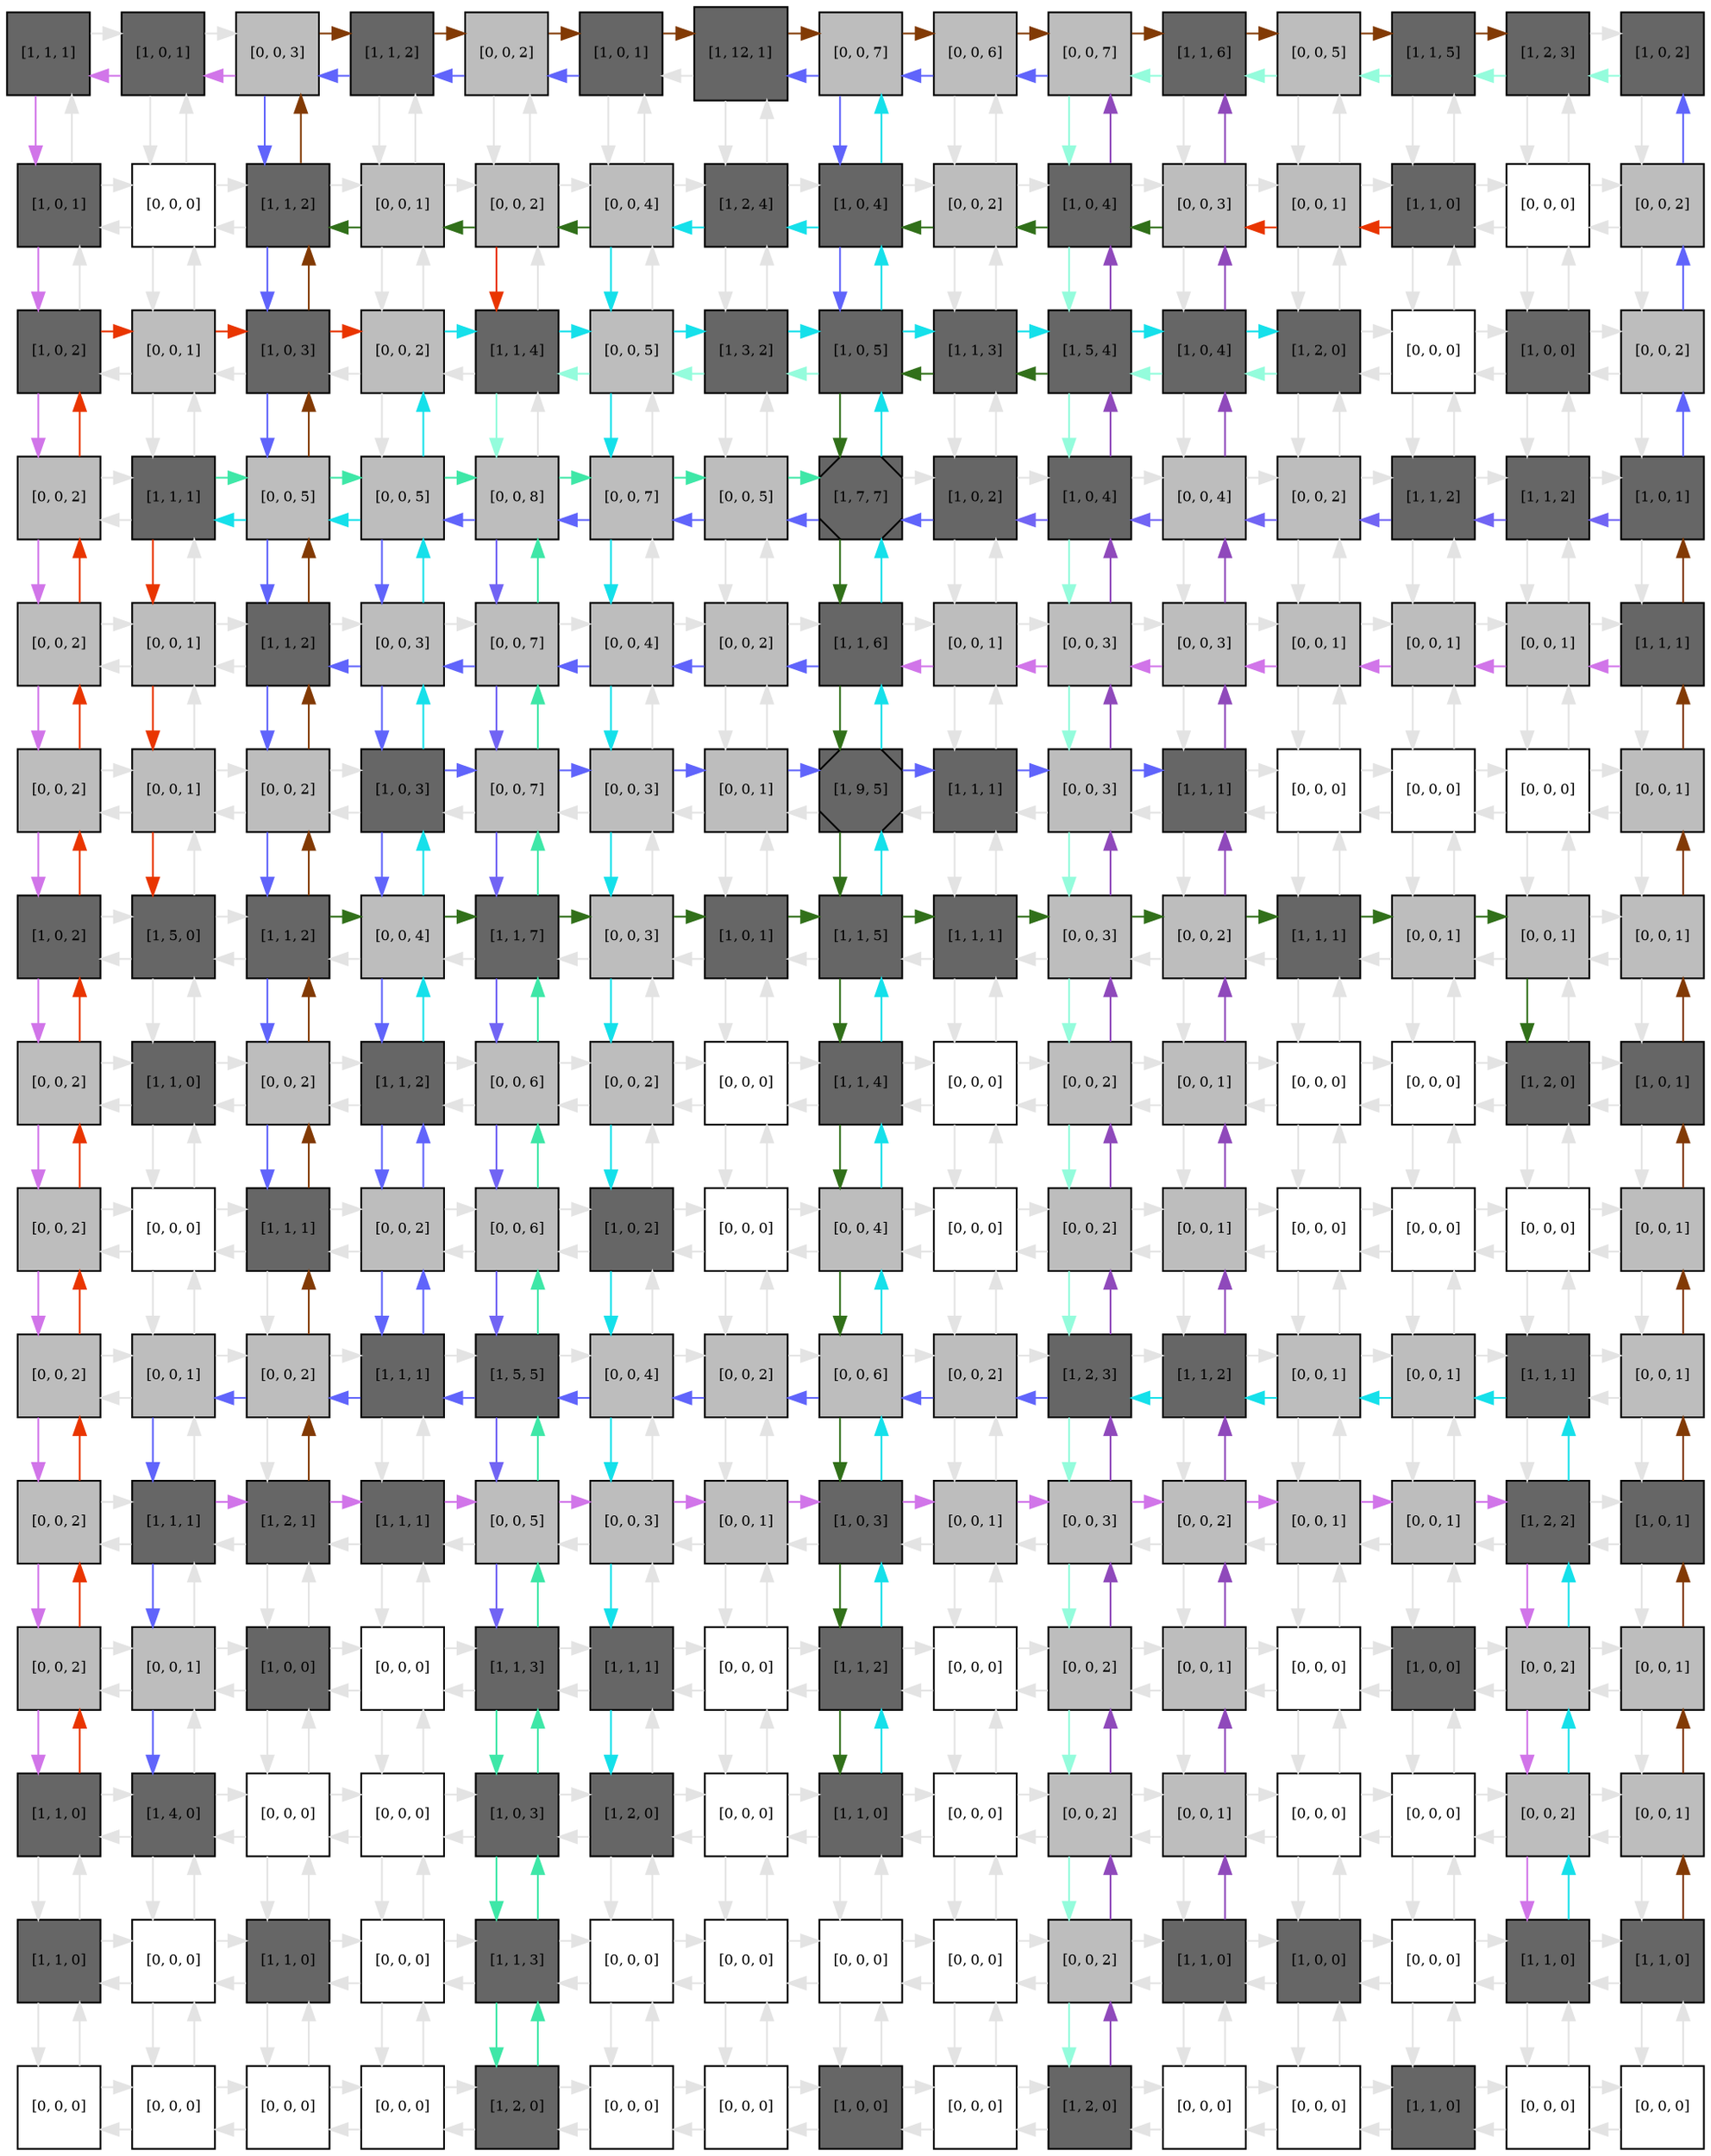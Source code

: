 digraph layout  {
rankdir=TB;
splines=ortho;
node [fixedsize=false, style=filled, width="0.6"];
edge [constraint=false];
0 [fillcolor="#666666", fontsize=8, label="[1, 1, 1]", shape=square, tooltip="name:  MEC1 ,\nin_degree: 2,\nout_degree: 2"];
1 [fillcolor="#666666", fontsize=8, label="[1, 0, 1]", shape=square, tooltip="name: Heat,\nin_degree: 3,\nout_degree: 3"];
2 [fillcolor="#bdbdbd", fontsize=8, label="[0, 0, 3]", shape=square, tooltip="name: None,\nin_degree: 3,\nout_degree: 3"];
3 [fillcolor="#666666", fontsize=8, label="[1, 1, 2]", shape=square, tooltip="name:  HOG1-Dep ,\nin_degree: 3,\nout_degree: 3"];
4 [fillcolor="#bdbdbd", fontsize=8, label="[0, 0, 2]", shape=square, tooltip="name: None,\nin_degree: 3,\nout_degree: 3"];
5 [fillcolor="#666666", fontsize=8, label="[1, 0, 1]", shape=square, tooltip="name:  Mating ,\nin_degree: 3,\nout_degree: 3"];
6 [fillcolor="#666666", fontsize=8, label="[1, 12, 1]", shape=square, tooltip="name:  ROS-CYT ,\nin_degree: 3,\nout_degree: 3"];
7 [fillcolor="#bdbdbd", fontsize=8, label="[0, 0, 7]", shape=square, tooltip="name: None,\nin_degree: 3,\nout_degree: 3"];
8 [fillcolor="#bdbdbd", fontsize=8, label="[0, 0, 6]", shape=square, tooltip="name: None,\nin_degree: 3,\nout_degree: 3"];
9 [fillcolor="#bdbdbd", fontsize=8, label="[0, 0, 7]", shape=square, tooltip="name: None,\nin_degree: 3,\nout_degree: 3"];
10 [fillcolor="#666666", fontsize=8, label="[1, 1, 6]", shape=square, tooltip="name:  ESP1 ,\nin_degree: 3,\nout_degree: 3"];
11 [fillcolor="#bdbdbd", fontsize=8, label="[0, 0, 5]", shape=square, tooltip="name: None,\nin_degree: 3,\nout_degree: 3"];
12 [fillcolor="#666666", fontsize=8, label="[1, 1, 5]", shape=square, tooltip="name:  SDP1 ,\nin_degree: 3,\nout_degree: 3"];
13 [fillcolor="#666666", fontsize=8, label="[1, 2, 3]", shape=square, tooltip="name:  DNA-Frag ,\nin_degree: 3,\nout_degree: 3"];
14 [fillcolor="#666666", fontsize=8, label="[1, 0, 2]", shape=square, tooltip="name:  RedActinDyn ,\nin_degree: 2,\nout_degree: 2"];
15 [fillcolor="#666666", fontsize=8, label="[1, 0, 1]", shape=square, tooltip="name: Adozelesin,\nin_degree: 3,\nout_degree: 3"];
16 [fillcolor="#FFFFFF", fontsize=8, label="[0, 0, 0]", shape=square, tooltip="name: None,\nin_degree: 4,\nout_degree: 4"];
17 [fillcolor="#666666", fontsize=8, label="[1, 1, 2]", shape=square, tooltip="name:  BIR1 ,\nin_degree: 4,\nout_degree: 4"];
18 [fillcolor="#bdbdbd", fontsize=8, label="[0, 0, 1]", shape=square, tooltip="name: None,\nin_degree: 4,\nout_degree: 4"];
19 [fillcolor="#bdbdbd", fontsize=8, label="[0, 0, 2]", shape=square, tooltip="name: None,\nin_degree: 4,\nout_degree: 4"];
20 [fillcolor="#bdbdbd", fontsize=8, label="[0, 0, 4]", shape=square, tooltip="name: None,\nin_degree: 4,\nout_degree: 4"];
21 [fillcolor="#666666", fontsize=8, label="[1, 2, 4]", shape=square, tooltip="name:  RLM1 ,\nin_degree: 4,\nout_degree: 4"];
22 [fillcolor="#666666", fontsize=8, label="[1, 0, 4]", shape=square, tooltip="name:  Stress ,\nin_degree: 4,\nout_degree: 4"];
23 [fillcolor="#bdbdbd", fontsize=8, label="[0, 0, 2]", shape=square, tooltip="name: None,\nin_degree: 4,\nout_degree: 4"];
24 [fillcolor="#666666", fontsize=8, label="[1, 0, 4]", shape=square, tooltip="name:  MG2 ,\nin_degree: 4,\nout_degree: 4"];
25 [fillcolor="#bdbdbd", fontsize=8, label="[0, 0, 3]", shape=square, tooltip="name: None,\nin_degree: 4,\nout_degree: 4"];
26 [fillcolor="#bdbdbd", fontsize=8, label="[0, 0, 1]", shape=square, tooltip="name: None,\nin_degree: 4,\nout_degree: 4"];
27 [fillcolor="#666666", fontsize=8, label="[1, 1, 0]", shape=square, tooltip="name:  NUC1-NUC ,\nin_degree: 4,\nout_degree: 4"];
28 [fillcolor="#FFFFFF", fontsize=8, label="[0, 0, 0]", shape=square, tooltip="name: None,\nin_degree: 4,\nout_degree: 4"];
29 [fillcolor="#bdbdbd", fontsize=8, label="[0, 0, 2]", shape=square, tooltip="name: None,\nin_degree: 3,\nout_degree: 3"];
30 [fillcolor="#666666", fontsize=8, label="[1, 0, 2]", shape=square, tooltip="name:  AbnormalTelomer ,\nin_degree: 3,\nout_degree: 3"];
31 [fillcolor="#bdbdbd", fontsize=8, label="[0, 0, 1]", shape=square, tooltip="name: None,\nin_degree: 4,\nout_degree: 4"];
32 [fillcolor="#666666", fontsize=8, label="[1, 0, 3]", shape=square, tooltip="name: AceticAcid,\nin_degree: 4,\nout_degree: 4"];
33 [fillcolor="#bdbdbd", fontsize=8, label="[0, 0, 2]", shape=square, tooltip="name: None,\nin_degree: 4,\nout_degree: 4"];
34 [fillcolor="#666666", fontsize=8, label="[1, 1, 4]", shape=square, tooltip="name:  CDC6 ,\nin_degree: 4,\nout_degree: 4"];
35 [fillcolor="#bdbdbd", fontsize=8, label="[0, 0, 5]", shape=square, tooltip="name: None,\nin_degree: 4,\nout_degree: 4"];
36 [fillcolor="#666666", fontsize=8, label="[1, 3, 2]", shape=square, tooltip="name:  HOG1 ,\nin_degree: 4,\nout_degree: 4"];
37 [fillcolor="#666666", fontsize=8, label="[1, 0, 5]", shape=square, tooltip="name:  Salt ,\nin_degree: 4,\nout_degree: 4"];
38 [fillcolor="#666666", fontsize=8, label="[1, 1, 3]", shape=square, tooltip="name:  MCD1-NUC ,\nin_degree: 4,\nout_degree: 4"];
39 [fillcolor="#666666", fontsize=8, label="[1, 5, 4]", shape=square, tooltip="name:  SLT2 ,\nin_degree: 4,\nout_degree: 4"];
40 [fillcolor="#666666", fontsize=8, label="[1, 0, 4]", shape=square, tooltip="name:  CPR3 ,\nin_degree: 4,\nout_degree: 4"];
41 [fillcolor="#666666", fontsize=8, label="[1, 2, 0]", shape=square, tooltip="name:  CytC-MT ,\nin_degree: 4,\nout_degree: 4"];
42 [fillcolor="#FFFFFF", fontsize=8, label="[0, 0, 0]", shape=square, tooltip="name: None,\nin_degree: 4,\nout_degree: 4"];
43 [fillcolor="#666666", fontsize=8, label="[1, 0, 0]", shape=square, tooltip="name: Mating,\nin_degree: 4,\nout_degree: 4"];
44 [fillcolor="#bdbdbd", fontsize=8, label="[0, 0, 2]", shape=square, tooltip="name: None,\nin_degree: 3,\nout_degree: 3"];
45 [fillcolor="#bdbdbd", fontsize=8, label="[0, 0, 2]", shape=square, tooltip="name: None,\nin_degree: 3,\nout_degree: 3"];
46 [fillcolor="#666666", fontsize=8, label="[1, 1, 1]", shape=square, tooltip="name:  CDC48 ,\nin_degree: 4,\nout_degree: 4"];
47 [fillcolor="#bdbdbd", fontsize=8, label="[0, 0, 5]", shape=square, tooltip="name: None,\nin_degree: 4,\nout_degree: 4"];
48 [fillcolor="#bdbdbd", fontsize=8, label="[0, 0, 5]", shape=square, tooltip="name: None,\nin_degree: 4,\nout_degree: 4"];
49 [fillcolor="#bdbdbd", fontsize=8, label="[0, 0, 8]", shape=square, tooltip="name: None,\nin_degree: 4,\nout_degree: 4"];
50 [fillcolor="#bdbdbd", fontsize=8, label="[0, 0, 7]", shape=square, tooltip="name: None,\nin_degree: 4,\nout_degree: 4"];
51 [fillcolor="#bdbdbd", fontsize=8, label="[0, 0, 5]", shape=square, tooltip="name: None,\nin_degree: 4,\nout_degree: 4"];
52 [fillcolor="#666666", fontsize=8, label="[1, 7, 7]", shape=Msquare, tooltip="name:  YCA1 ,\nin_degree: 4,\nout_degree: 4"];
53 [fillcolor="#666666", fontsize=8, label="[1, 0, 2]", shape=square, tooltip="name:  Heat ,\nin_degree: 4,\nout_degree: 4"];
54 [fillcolor="#666666", fontsize=8, label="[1, 0, 4]", shape=square, tooltip="name:  AceticAcid ,\nin_degree: 4,\nout_degree: 4"];
55 [fillcolor="#bdbdbd", fontsize=8, label="[0, 0, 4]", shape=square, tooltip="name: None,\nin_degree: 4,\nout_degree: 4"];
56 [fillcolor="#bdbdbd", fontsize=8, label="[0, 0, 2]", shape=square, tooltip="name: None,\nin_degree: 4,\nout_degree: 4"];
57 [fillcolor="#666666", fontsize=8, label="[1, 1, 2]", shape=square, tooltip="name:  NUC1-MT ,\nin_degree: 4,\nout_degree: 4"];
58 [fillcolor="#666666", fontsize=8, label="[1, 1, 2]", shape=square, tooltip="name:  KAP123 ,\nin_degree: 4,\nout_degree: 4"];
59 [fillcolor="#666666", fontsize=8, label="[1, 0, 1]", shape=square, tooltip="name:  H2O2 ,\nin_degree: 3,\nout_degree: 3"];
60 [fillcolor="#bdbdbd", fontsize=8, label="[0, 0, 2]", shape=square, tooltip="name: None,\nin_degree: 3,\nout_degree: 3"];
61 [fillcolor="#bdbdbd", fontsize=8, label="[0, 0, 1]", shape=square, tooltip="name: None,\nin_degree: 4,\nout_degree: 4"];
62 [fillcolor="#666666", fontsize=8, label="[1, 1, 2]", shape=square, tooltip="name:  AIF1-MT ,\nin_degree: 4,\nout_degree: 4"];
63 [fillcolor="#bdbdbd", fontsize=8, label="[0, 0, 3]", shape=square, tooltip="name: None,\nin_degree: 4,\nout_degree: 4"];
64 [fillcolor="#bdbdbd", fontsize=8, label="[0, 0, 7]", shape=square, tooltip="name: None,\nin_degree: 4,\nout_degree: 4"];
65 [fillcolor="#bdbdbd", fontsize=8, label="[0, 0, 4]", shape=square, tooltip="name: None,\nin_degree: 4,\nout_degree: 4"];
66 [fillcolor="#bdbdbd", fontsize=8, label="[0, 0, 2]", shape=square, tooltip="name: None,\nin_degree: 4,\nout_degree: 4"];
67 [fillcolor="#666666", fontsize=8, label="[1, 1, 6]", shape=square, tooltip="name:  Tat-D ,\nin_degree: 4,\nout_degree: 4"];
68 [fillcolor="#bdbdbd", fontsize=8, label="[0, 0, 1]", shape=square, tooltip="name: None,\nin_degree: 4,\nout_degree: 4"];
69 [fillcolor="#bdbdbd", fontsize=8, label="[0, 0, 3]", shape=square, tooltip="name: None,\nin_degree: 4,\nout_degree: 4"];
70 [fillcolor="#bdbdbd", fontsize=8, label="[0, 0, 3]", shape=square, tooltip="name: None,\nin_degree: 4,\nout_degree: 4"];
71 [fillcolor="#bdbdbd", fontsize=8, label="[0, 0, 1]", shape=square, tooltip="name: None,\nin_degree: 4,\nout_degree: 4"];
72 [fillcolor="#bdbdbd", fontsize=8, label="[0, 0, 1]", shape=square, tooltip="name: None,\nin_degree: 4,\nout_degree: 4"];
73 [fillcolor="#bdbdbd", fontsize=8, label="[0, 0, 1]", shape=square, tooltip="name: None,\nin_degree: 4,\nout_degree: 4"];
74 [fillcolor="#666666", fontsize=8, label="[1, 1, 1]", shape=square, tooltip="name:  RPD3 ,\nin_degree: 3,\nout_degree: 3"];
75 [fillcolor="#bdbdbd", fontsize=8, label="[0, 0, 2]", shape=square, tooltip="name: None,\nin_degree: 3,\nout_degree: 3"];
76 [fillcolor="#bdbdbd", fontsize=8, label="[0, 0, 1]", shape=square, tooltip="name: None,\nin_degree: 4,\nout_degree: 4"];
77 [fillcolor="#bdbdbd", fontsize=8, label="[0, 0, 2]", shape=square, tooltip="name: None,\nin_degree: 4,\nout_degree: 4"];
78 [fillcolor="#666666", fontsize=8, label="[1, 0, 3]", shape=square, tooltip="name:  Adozelesin ,\nin_degree: 4,\nout_degree: 4"];
79 [fillcolor="#bdbdbd", fontsize=8, label="[0, 0, 7]", shape=square, tooltip="name: None,\nin_degree: 4,\nout_degree: 4"];
80 [fillcolor="#bdbdbd", fontsize=8, label="[0, 0, 3]", shape=square, tooltip="name: None,\nin_degree: 4,\nout_degree: 4"];
81 [fillcolor="#bdbdbd", fontsize=8, label="[0, 0, 1]", shape=square, tooltip="name: None,\nin_degree: 4,\nout_degree: 4"];
82 [fillcolor="#666666", fontsize=8, label="[1, 9, 5]", shape=Msquare, tooltip="name:  Apoptosis ,\nin_degree: 4,\nout_degree: 4"];
83 [fillcolor="#666666", fontsize=8, label="[1, 1, 1]", shape=square, tooltip="name:  PTP2 ,\nin_degree: 4,\nout_degree: 4"];
84 [fillcolor="#bdbdbd", fontsize=8, label="[0, 0, 3]", shape=square, tooltip="name: None,\nin_degree: 4,\nout_degree: 4"];
85 [fillcolor="#666666", fontsize=8, label="[1, 1, 1]", shape=square, tooltip="name:  NMA111-NUC ,\nin_degree: 4,\nout_degree: 4"];
86 [fillcolor="#FFFFFF", fontsize=8, label="[0, 0, 0]", shape=square, tooltip="name: None,\nin_degree: 4,\nout_degree: 4"];
87 [fillcolor="#FFFFFF", fontsize=8, label="[0, 0, 0]", shape=square, tooltip="name: None,\nin_degree: 4,\nout_degree: 4"];
88 [fillcolor="#FFFFFF", fontsize=8, label="[0, 0, 0]", shape=square, tooltip="name: None,\nin_degree: 4,\nout_degree: 4"];
89 [fillcolor="#bdbdbd", fontsize=8, label="[0, 0, 1]", shape=square, tooltip="name: None,\nin_degree: 3,\nout_degree: 3"];
90 [fillcolor="#666666", fontsize=8, label="[1, 0, 2]", shape=square, tooltip="name: CPR3,\nin_degree: 3,\nout_degree: 3"];
91 [fillcolor="#666666", fontsize=8, label="[1, 5, 0]", shape=square, tooltip="name:  MT-Frag ,\nin_degree: 4,\nout_degree: 4"];
92 [fillcolor="#666666", fontsize=8, label="[1, 1, 2]", shape=square, tooltip="name:  SOD2 ,\nin_degree: 4,\nout_degree: 4"];
93 [fillcolor="#bdbdbd", fontsize=8, label="[0, 0, 4]", shape=square, tooltip="name: None,\nin_degree: 4,\nout_degree: 4"];
94 [fillcolor="#666666", fontsize=8, label="[1, 1, 7]", shape=square, tooltip="name:  DRE2_TAH18 ,\nin_degree: 4,\nout_degree: 4"];
95 [fillcolor="#bdbdbd", fontsize=8, label="[0, 0, 3]", shape=square, tooltip="name: None,\nin_degree: 4,\nout_degree: 4"];
96 [fillcolor="#666666", fontsize=8, label="[1, 0, 1]", shape=square, tooltip="name: Salt,\nin_degree: 4,\nout_degree: 4"];
97 [fillcolor="#666666", fontsize=8, label="[1, 1, 5]", shape=square, tooltip="name:  EMC4 ,\nin_degree: 4,\nout_degree: 4"];
98 [fillcolor="#666666", fontsize=8, label="[1, 1, 1]", shape=square, tooltip="name:  SOD1 ,\nin_degree: 4,\nout_degree: 4"];
99 [fillcolor="#bdbdbd", fontsize=8, label="[0, 0, 3]", shape=square, tooltip="name: None,\nin_degree: 4,\nout_degree: 4"];
100 [fillcolor="#bdbdbd", fontsize=8, label="[0, 0, 2]", shape=square, tooltip="name: None,\nin_degree: 4,\nout_degree: 4"];
101 [fillcolor="#666666", fontsize=8, label="[1, 1, 1]", shape=square, tooltip="name:  FIS1 ,\nin_degree: 4,\nout_degree: 4"];
102 [fillcolor="#bdbdbd", fontsize=8, label="[0, 0, 1]", shape=square, tooltip="name: None,\nin_degree: 4,\nout_degree: 4"];
103 [fillcolor="#bdbdbd", fontsize=8, label="[0, 0, 1]", shape=square, tooltip="name: None,\nin_degree: 4,\nout_degree: 4"];
104 [fillcolor="#bdbdbd", fontsize=8, label="[0, 0, 1]", shape=square, tooltip="name: None,\nin_degree: 3,\nout_degree: 3"];
105 [fillcolor="#bdbdbd", fontsize=8, label="[0, 0, 2]", shape=square, tooltip="name: None,\nin_degree: 3,\nout_degree: 3"];
106 [fillcolor="#666666", fontsize=8, label="[1, 1, 0]", shape=square, tooltip="name:  SNO1 ,\nin_degree: 4,\nout_degree: 4"];
107 [fillcolor="#bdbdbd", fontsize=8, label="[0, 0, 2]", shape=square, tooltip="name: None,\nin_degree: 4,\nout_degree: 4"];
108 [fillcolor="#666666", fontsize=8, label="[1, 1, 2]", shape=square, tooltip="name:  MCD1-MT ,\nin_degree: 4,\nout_degree: 4"];
109 [fillcolor="#bdbdbd", fontsize=8, label="[0, 0, 6]", shape=square, tooltip="name: None,\nin_degree: 4,\nout_degree: 4"];
110 [fillcolor="#bdbdbd", fontsize=8, label="[0, 0, 2]", shape=square, tooltip="name: None,\nin_degree: 4,\nout_degree: 4"];
111 [fillcolor="#FFFFFF", fontsize=8, label="[0, 0, 0]", shape=square, tooltip="name: None,\nin_degree: 4,\nout_degree: 4"];
112 [fillcolor="#666666", fontsize=8, label="[1, 1, 4]", shape=square, tooltip="name:  AIF1-NUC ,\nin_degree: 4,\nout_degree: 4"];
113 [fillcolor="#FFFFFF", fontsize=8, label="[0, 0, 0]", shape=square, tooltip="name: None,\nin_degree: 4,\nout_degree: 4"];
114 [fillcolor="#bdbdbd", fontsize=8, label="[0, 0, 2]", shape=square, tooltip="name: None,\nin_degree: 4,\nout_degree: 4"];
115 [fillcolor="#bdbdbd", fontsize=8, label="[0, 0, 1]", shape=square, tooltip="name: None,\nin_degree: 4,\nout_degree: 4"];
116 [fillcolor="#FFFFFF", fontsize=8, label="[0, 0, 0]", shape=square, tooltip="name: None,\nin_degree: 4,\nout_degree: 4"];
117 [fillcolor="#FFFFFF", fontsize=8, label="[0, 0, 0]", shape=square, tooltip="name: None,\nin_degree: 4,\nout_degree: 4"];
118 [fillcolor="#666666", fontsize=8, label="[1, 2, 0]", shape=square, tooltip="name:  ROS-MT ,\nin_degree: 4,\nout_degree: 4"];
119 [fillcolor="#666666", fontsize=8, label="[1, 0, 1]", shape=square, tooltip="name:  CU2 ,\nin_degree: 3,\nout_degree: 3"];
120 [fillcolor="#bdbdbd", fontsize=8, label="[0, 0, 2]", shape=square, tooltip="name: None,\nin_degree: 3,\nout_degree: 3"];
121 [fillcolor="#FFFFFF", fontsize=8, label="[0, 0, 0]", shape=square, tooltip="name: None,\nin_degree: 4,\nout_degree: 4"];
122 [fillcolor="#666666", fontsize=8, label="[1, 1, 1]", shape=square, tooltip="name:  MAPK ,\nin_degree: 4,\nout_degree: 4"];
123 [fillcolor="#bdbdbd", fontsize=8, label="[0, 0, 2]", shape=square, tooltip="name: None,\nin_degree: 4,\nout_degree: 4"];
124 [fillcolor="#bdbdbd", fontsize=8, label="[0, 0, 6]", shape=square, tooltip="name: None,\nin_degree: 4,\nout_degree: 4"];
125 [fillcolor="#666666", fontsize=8, label="[1, 0, 2]", shape=square, tooltip="name: AbnormalTelomer,\nin_degree: 4,\nout_degree: 4"];
126 [fillcolor="#FFFFFF", fontsize=8, label="[0, 0, 0]", shape=square, tooltip="name: None,\nin_degree: 4,\nout_degree: 4"];
127 [fillcolor="#bdbdbd", fontsize=8, label="[0, 0, 4]", shape=square, tooltip="name: None,\nin_degree: 4,\nout_degree: 4"];
128 [fillcolor="#FFFFFF", fontsize=8, label="[0, 0, 0]", shape=square, tooltip="name: None,\nin_degree: 4,\nout_degree: 4"];
129 [fillcolor="#bdbdbd", fontsize=8, label="[0, 0, 2]", shape=square, tooltip="name: None,\nin_degree: 4,\nout_degree: 4"];
130 [fillcolor="#bdbdbd", fontsize=8, label="[0, 0, 1]", shape=square, tooltip="name: None,\nin_degree: 4,\nout_degree: 4"];
131 [fillcolor="#FFFFFF", fontsize=8, label="[0, 0, 0]", shape=square, tooltip="name: None,\nin_degree: 4,\nout_degree: 4"];
132 [fillcolor="#FFFFFF", fontsize=8, label="[0, 0, 0]", shape=square, tooltip="name: None,\nin_degree: 4,\nout_degree: 4"];
133 [fillcolor="#FFFFFF", fontsize=8, label="[0, 0, 0]", shape=square, tooltip="name: None,\nin_degree: 4,\nout_degree: 4"];
134 [fillcolor="#bdbdbd", fontsize=8, label="[0, 0, 1]", shape=square, tooltip="name: None,\nin_degree: 3,\nout_degree: 3"];
135 [fillcolor="#bdbdbd", fontsize=8, label="[0, 0, 2]", shape=square, tooltip="name: None,\nin_degree: 3,\nout_degree: 3"];
136 [fillcolor="#bdbdbd", fontsize=8, label="[0, 0, 1]", shape=square, tooltip="name: None,\nin_degree: 4,\nout_degree: 4"];
137 [fillcolor="#bdbdbd", fontsize=8, label="[0, 0, 2]", shape=square, tooltip="name: None,\nin_degree: 4,\nout_degree: 4"];
138 [fillcolor="#666666", fontsize=8, label="[1, 1, 1]", shape=square, tooltip="name:  NMA111-CYT ,\nin_degree: 4,\nout_degree: 4"];
139 [fillcolor="#666666", fontsize=8, label="[1, 5, 5]", shape=square, tooltip="name:  H2B ,\nin_degree: 4,\nout_degree: 4"];
140 [fillcolor="#bdbdbd", fontsize=8, label="[0, 0, 4]", shape=square, tooltip="name: None,\nin_degree: 4,\nout_degree: 4"];
141 [fillcolor="#bdbdbd", fontsize=8, label="[0, 0, 2]", shape=square, tooltip="name: None,\nin_degree: 4,\nout_degree: 4"];
142 [fillcolor="#bdbdbd", fontsize=8, label="[0, 0, 6]", shape=square, tooltip="name: None,\nin_degree: 4,\nout_degree: 4"];
143 [fillcolor="#bdbdbd", fontsize=8, label="[0, 0, 2]", shape=square, tooltip="name: None,\nin_degree: 4,\nout_degree: 4"];
144 [fillcolor="#666666", fontsize=8, label="[1, 2, 3]", shape=square, tooltip="name:  PKA ,\nin_degree: 4,\nout_degree: 4"];
145 [fillcolor="#666666", fontsize=8, label="[1, 1, 2]", shape=square, tooltip="name:  POR1-2 ,\nin_degree: 4,\nout_degree: 4"];
146 [fillcolor="#bdbdbd", fontsize=8, label="[0, 0, 1]", shape=square, tooltip="name: None,\nin_degree: 4,\nout_degree: 4"];
147 [fillcolor="#bdbdbd", fontsize=8, label="[0, 0, 1]", shape=square, tooltip="name: None,\nin_degree: 4,\nout_degree: 4"];
148 [fillcolor="#666666", fontsize=8, label="[1, 1, 1]", shape=square, tooltip="name:  MSN2-4 ,\nin_degree: 4,\nout_degree: 4"];
149 [fillcolor="#bdbdbd", fontsize=8, label="[0, 0, 1]", shape=square, tooltip="name: None,\nin_degree: 3,\nout_degree: 3"];
150 [fillcolor="#bdbdbd", fontsize=8, label="[0, 0, 2]", shape=square, tooltip="name: None,\nin_degree: 3,\nout_degree: 3"];
151 [fillcolor="#666666", fontsize=8, label="[1, 1, 1]", shape=square, tooltip="name:  STE20-CYT ,\nin_degree: 4,\nout_degree: 4"];
152 [fillcolor="#666666", fontsize=8, label="[1, 2, 1]", shape=square, tooltip="name:  STM1-NUC ,\nin_degree: 4,\nout_degree: 4"];
153 [fillcolor="#666666", fontsize=8, label="[1, 1, 1]", shape=square, tooltip="name:  Protosom ,\nin_degree: 4,\nout_degree: 4"];
154 [fillcolor="#bdbdbd", fontsize=8, label="[0, 0, 5]", shape=square, tooltip="name: None,\nin_degree: 4,\nout_degree: 4"];
155 [fillcolor="#bdbdbd", fontsize=8, label="[0, 0, 3]", shape=square, tooltip="name: None,\nin_degree: 4,\nout_degree: 4"];
156 [fillcolor="#bdbdbd", fontsize=8, label="[0, 0, 1]", shape=square, tooltip="name: None,\nin_degree: 4,\nout_degree: 4"];
157 [fillcolor="#666666", fontsize=8, label="[1, 0, 3]", shape=square, tooltip="name:  HK ,\nin_degree: 4,\nout_degree: 4"];
158 [fillcolor="#bdbdbd", fontsize=8, label="[0, 0, 1]", shape=square, tooltip="name: None,\nin_degree: 4,\nout_degree: 4"];
159 [fillcolor="#bdbdbd", fontsize=8, label="[0, 0, 3]", shape=square, tooltip="name: None,\nin_degree: 4,\nout_degree: 4"];
160 [fillcolor="#bdbdbd", fontsize=8, label="[0, 0, 2]", shape=square, tooltip="name: None,\nin_degree: 4,\nout_degree: 4"];
161 [fillcolor="#bdbdbd", fontsize=8, label="[0, 0, 1]", shape=square, tooltip="name: None,\nin_degree: 4,\nout_degree: 4"];
162 [fillcolor="#bdbdbd", fontsize=8, label="[0, 0, 1]", shape=square, tooltip="name: None,\nin_degree: 4,\nout_degree: 4"];
163 [fillcolor="#666666", fontsize=8, label="[1, 2, 2]", shape=square, tooltip="name:  CAMP ,\nin_degree: 4,\nout_degree: 4"];
164 [fillcolor="#666666", fontsize=8, label="[1, 0, 1]", shape=square, tooltip="name: HK,\nin_degree: 3,\nout_degree: 3"];
165 [fillcolor="#bdbdbd", fontsize=8, label="[0, 0, 2]", shape=square, tooltip="name: None,\nin_degree: 3,\nout_degree: 3"];
166 [fillcolor="#bdbdbd", fontsize=8, label="[0, 0, 1]", shape=square, tooltip="name: None,\nin_degree: 4,\nout_degree: 4"];
167 [fillcolor="#666666", fontsize=8, label="[1, 0, 0]", shape=square, tooltip="name: CU2,\nin_degree: 4,\nout_degree: 4"];
168 [fillcolor="#FFFFFF", fontsize=8, label="[0, 0, 0]", shape=square, tooltip="name: None,\nin_degree: 4,\nout_degree: 4"];
169 [fillcolor="#666666", fontsize=8, label="[1, 1, 3]", shape=square, tooltip="name:  HOS3 ,\nin_degree: 4,\nout_degree: 4"];
170 [fillcolor="#666666", fontsize=8, label="[1, 1, 1]", shape=square, tooltip="name:  TOR1 ,\nin_degree: 4,\nout_degree: 4"];
171 [fillcolor="#FFFFFF", fontsize=8, label="[0, 0, 0]", shape=square, tooltip="name: None,\nin_degree: 4,\nout_degree: 4"];
172 [fillcolor="#666666", fontsize=8, label="[1, 1, 2]", shape=square, tooltip="name:  SRO7 ,\nin_degree: 4,\nout_degree: 4"];
173 [fillcolor="#FFFFFF", fontsize=8, label="[0, 0, 0]", shape=square, tooltip="name: None,\nin_degree: 4,\nout_degree: 4"];
174 [fillcolor="#bdbdbd", fontsize=8, label="[0, 0, 2]", shape=square, tooltip="name: None,\nin_degree: 4,\nout_degree: 4"];
175 [fillcolor="#bdbdbd", fontsize=8, label="[0, 0, 1]", shape=square, tooltip="name: None,\nin_degree: 4,\nout_degree: 4"];
176 [fillcolor="#FFFFFF", fontsize=8, label="[0, 0, 0]", shape=square, tooltip="name: None,\nin_degree: 4,\nout_degree: 4"];
177 [fillcolor="#666666", fontsize=8, label="[1, 0, 0]", shape=square, tooltip="name: RedActinDyn,\nin_degree: 4,\nout_degree: 4"];
178 [fillcolor="#bdbdbd", fontsize=8, label="[0, 0, 2]", shape=square, tooltip="name: None,\nin_degree: 4,\nout_degree: 4"];
179 [fillcolor="#bdbdbd", fontsize=8, label="[0, 0, 1]", shape=square, tooltip="name: None,\nin_degree: 3,\nout_degree: 3"];
180 [fillcolor="#666666", fontsize=8, label="[1, 1, 0]", shape=square, tooltip="name:  PTP3 ,\nin_degree: 3,\nout_degree: 3"];
181 [fillcolor="#666666", fontsize=8, label="[1, 4, 0]", shape=square, tooltip="name:  MT-ALT ,\nin_degree: 4,\nout_degree: 4"];
182 [fillcolor="#FFFFFF", fontsize=8, label="[0, 0, 0]", shape=square, tooltip="name: None,\nin_degree: 4,\nout_degree: 4"];
183 [fillcolor="#FFFFFF", fontsize=8, label="[0, 0, 0]", shape=square, tooltip="name: None,\nin_degree: 4,\nout_degree: 4"];
184 [fillcolor="#666666", fontsize=8, label="[1, 0, 3]", shape=square, tooltip="name: MG2,\nin_degree: 4,\nout_degree: 4"];
185 [fillcolor="#666666", fontsize=8, label="[1, 2, 0]", shape=square, tooltip="name:  AdenylateCyclase ,\nin_degree: 4,\nout_degree: 4"];
186 [fillcolor="#FFFFFF", fontsize=8, label="[0, 0, 0]", shape=square, tooltip="name: None,\nin_degree: 4,\nout_degree: 4"];
187 [fillcolor="#666666", fontsize=8, label="[1, 1, 0]", shape=square, tooltip="name:  DesCyclinCCDK8 ,\nin_degree: 4,\nout_degree: 4"];
188 [fillcolor="#FFFFFF", fontsize=8, label="[0, 0, 0]", shape=square, tooltip="name: None,\nin_degree: 4,\nout_degree: 4"];
189 [fillcolor="#bdbdbd", fontsize=8, label="[0, 0, 2]", shape=square, tooltip="name: None,\nin_degree: 4,\nout_degree: 4"];
190 [fillcolor="#bdbdbd", fontsize=8, label="[0, 0, 1]", shape=square, tooltip="name: None,\nin_degree: 4,\nout_degree: 4"];
191 [fillcolor="#FFFFFF", fontsize=8, label="[0, 0, 0]", shape=square, tooltip="name: None,\nin_degree: 4,\nout_degree: 4"];
192 [fillcolor="#FFFFFF", fontsize=8, label="[0, 0, 0]", shape=square, tooltip="name: None,\nin_degree: 4,\nout_degree: 4"];
193 [fillcolor="#bdbdbd", fontsize=8, label="[0, 0, 2]", shape=square, tooltip="name: None,\nin_degree: 4,\nout_degree: 4"];
194 [fillcolor="#bdbdbd", fontsize=8, label="[0, 0, 1]", shape=square, tooltip="name: None,\nin_degree: 3,\nout_degree: 3"];
195 [fillcolor="#666666", fontsize=8, label="[1, 1, 0]", shape=square, tooltip="name:  MMI1 ,\nin_degree: 3,\nout_degree: 3"];
196 [fillcolor="#FFFFFF", fontsize=8, label="[0, 0, 0]", shape=square, tooltip="name: None,\nin_degree: 4,\nout_degree: 4"];
197 [fillcolor="#666666", fontsize=8, label="[1, 1, 0]", shape=square, tooltip="name:  STM1-CYT ,\nin_degree: 4,\nout_degree: 4"];
198 [fillcolor="#FFFFFF", fontsize=8, label="[0, 0, 0]", shape=square, tooltip="name: None,\nin_degree: 4,\nout_degree: 4"];
199 [fillcolor="#666666", fontsize=8, label="[1, 1, 3]", shape=square, tooltip="name:  MDV1 ,\nin_degree: 4,\nout_degree: 4"];
200 [fillcolor="#FFFFFF", fontsize=8, label="[0, 0, 0]", shape=square, tooltip="name: None,\nin_degree: 4,\nout_degree: 4"];
201 [fillcolor="#FFFFFF", fontsize=8, label="[0, 0, 0]", shape=square, tooltip="name: None,\nin_degree: 4,\nout_degree: 4"];
202 [fillcolor="#FFFFFF", fontsize=8, label="[0, 0, 0]", shape=square, tooltip="name: None,\nin_degree: 4,\nout_degree: 4"];
203 [fillcolor="#FFFFFF", fontsize=8, label="[0, 0, 0]", shape=square, tooltip="name: None,\nin_degree: 4,\nout_degree: 4"];
204 [fillcolor="#bdbdbd", fontsize=8, label="[0, 0, 2]", shape=square, tooltip="name: None,\nin_degree: 4,\nout_degree: 4"];
205 [fillcolor="#666666", fontsize=8, label="[1, 1, 0]", shape=square, tooltip="name:  NDI1 ,\nin_degree: 4,\nout_degree: 4"];
206 [fillcolor="#666666", fontsize=8, label="[1, 0, 0]", shape=square, tooltip="name: H2O2,\nin_degree: 4,\nout_degree: 4"];
207 [fillcolor="#FFFFFF", fontsize=8, label="[0, 0, 0]", shape=square, tooltip="name: None,\nin_degree: 4,\nout_degree: 4"];
208 [fillcolor="#666666", fontsize=8, label="[1, 1, 0]", shape=square, tooltip="name:  STE20-NUC ,\nin_degree: 4,\nout_degree: 4"];
209 [fillcolor="#666666", fontsize=8, label="[1, 1, 0]", shape=square, tooltip="name:  SVF1 ,\nin_degree: 3,\nout_degree: 3"];
210 [fillcolor="#FFFFFF", fontsize=8, label="[0, 0, 0]", shape=square, tooltip="name: None,\nin_degree: 2,\nout_degree: 2"];
211 [fillcolor="#FFFFFF", fontsize=8, label="[0, 0, 0]", shape=square, tooltip="name: None,\nin_degree: 3,\nout_degree: 3"];
212 [fillcolor="#FFFFFF", fontsize=8, label="[0, 0, 0]", shape=square, tooltip="name: None,\nin_degree: 3,\nout_degree: 3"];
213 [fillcolor="#FFFFFF", fontsize=8, label="[0, 0, 0]", shape=square, tooltip="name: None,\nin_degree: 3,\nout_degree: 3"];
214 [fillcolor="#666666", fontsize=8, label="[1, 2, 0]", shape=square, tooltip="name:  CytC-CYT ,\nin_degree: 3,\nout_degree: 3"];
215 [fillcolor="#FFFFFF", fontsize=8, label="[0, 0, 0]", shape=square, tooltip="name: None,\nin_degree: 3,\nout_degree: 3"];
216 [fillcolor="#FFFFFF", fontsize=8, label="[0, 0, 0]", shape=square, tooltip="name: None,\nin_degree: 3,\nout_degree: 3"];
217 [fillcolor="#666666", fontsize=8, label="[1, 0, 0]", shape=square, tooltip="name: Stress,\nin_degree: 3,\nout_degree: 3"];
218 [fillcolor="#FFFFFF", fontsize=8, label="[0, 0, 0]", shape=square, tooltip="name: None,\nin_degree: 3,\nout_degree: 3"];
219 [fillcolor="#666666", fontsize=8, label="[1, 2, 0]", shape=square, tooltip="name:  RAS2 ,\nin_degree: 3,\nout_degree: 3"];
220 [fillcolor="#FFFFFF", fontsize=8, label="[0, 0, 0]", shape=square, tooltip="name: None,\nin_degree: 3,\nout_degree: 3"];
221 [fillcolor="#FFFFFF", fontsize=8, label="[0, 0, 0]", shape=square, tooltip="name: None,\nin_degree: 3,\nout_degree: 3"];
222 [fillcolor="#666666", fontsize=8, label="[1, 1, 0]", shape=square, tooltip="name:  FVY10 ,\nin_degree: 3,\nout_degree: 3"];
223 [fillcolor="#FFFFFF", fontsize=8, label="[0, 0, 0]", shape=square, tooltip="name: None,\nin_degree: 3,\nout_degree: 3"];
224 [fillcolor="#FFFFFF", fontsize=8, label="[0, 0, 0]", shape=square, tooltip="name: None,\nin_degree: 2,\nout_degree: 2"];
0 -> 1  [color=grey89, style="penwidth(0.1)", tooltip=" ", weight=1];
0 -> 15  [color="#D175E9", style="penwidth(0.1)", tooltip="3( HOG1-Dep ) to 180( PTP3 )", weight=1];
1 -> 0  [color="#D175E9", style="penwidth(0.1)", tooltip="3( HOG1-Dep ) to 180( PTP3 )", weight=1];
1 -> 2  [color=grey89, style="penwidth(0.1)", tooltip=" ", weight=1];
1 -> 16  [color=grey89, style="penwidth(0.1)", tooltip=" ", weight=1];
2 -> 1  [color="#D175E9", style="penwidth(0.1)", tooltip="3( HOG1-Dep ) to 180( PTP3 )", weight=1];
2 -> 3  [color="#823A05", style="penwidth(0.1)", tooltip="152( STM1-NUC ) to 13( DNA-Frag )", weight=1];
2 -> 17  [color="#6064FB", style="penwidth(0.1)", tooltip="5( Mating ) to 122( MAPK )", weight=1];
3 -> 2  [color="#6064FB", style="penwidth(0.1)", tooltip="5( Mating ) to 122( MAPK )", weight=1];
3 -> 4  [color="#823A05", style="penwidth(0.1)", tooltip="152( STM1-NUC ) to 13( DNA-Frag )", weight=1];
3 -> 18  [color=grey89, style="penwidth(0.1)", tooltip=" ", weight=1];
4 -> 3  [color="#6064FB", style="penwidth(0.1)", tooltip="5( Mating ) to 122( MAPK )", weight=1];
4 -> 5  [color="#823A05", style="penwidth(0.1)", tooltip="152( STM1-NUC ) to 13( DNA-Frag )", weight=1];
4 -> 19  [color=grey89, style="penwidth(0.1)", tooltip=" ", weight=1];
5 -> 4  [color="#6064FB", style="penwidth(0.1)", tooltip="5( Mating ) to 122( MAPK )", weight=1];
5 -> 6  [color="#823A05", style="penwidth(0.1)", tooltip="152( STM1-NUC ) to 13( DNA-Frag )", weight=1];
5 -> 20  [color=grey89, style="penwidth(0.1)", tooltip=" ", weight=1];
6 -> 5  [color=grey89, style="penwidth(0.1)", tooltip=" ", weight=1];
6 -> 7  [color="#823A05", style="penwidth(0.1)", tooltip="152( STM1-NUC ) to 13( DNA-Frag )", weight=1];
6 -> 21  [color=grey89, style="penwidth(0.1)", tooltip=" ", weight=1];
7 -> 6  [color="#6064FB", style="penwidth(0.1)", tooltip="59( H2O2 ) to 6( ROS-CYT )", weight=1];
7 -> 8  [color="#823A05", style="penwidth(0.1)", tooltip="152( STM1-NUC ) to 13( DNA-Frag )", weight=1];
7 -> 22  [color="#6064FB", style="penwidth(0.1)", tooltip="13( DNA-Frag ) to 82( Apoptosis )", weight=1];
8 -> 7  [color="#6064FB", style="penwidth(0.1)", tooltip="59( H2O2 ) to 6( ROS-CYT )", weight=1];
8 -> 9  [color="#823A05", style="penwidth(0.1)", tooltip="152( STM1-NUC ) to 13( DNA-Frag )", weight=1];
8 -> 23  [color=grey89, style="penwidth(0.1)", tooltip=" ", weight=1];
9 -> 8  [color="#6064FB", style="penwidth(0.1)", tooltip="59( H2O2 ) to 6( ROS-CYT )", weight=1];
9 -> 10  [color="#823A05", style="penwidth(0.1)", tooltip="152( STM1-NUC ) to 13( DNA-Frag )", weight=1];
9 -> 24  [color="#94FCDC", style="penwidth(0.1)", tooltip="14( RedActinDyn ) to 219( RAS2 )", weight=1];
10 -> 9  [color="#94FCDC", style="penwidth(0.1)", tooltip="14( RedActinDyn ) to 219( RAS2 )", weight=1];
10 -> 11  [color="#823A05", style="penwidth(0.1)", tooltip="152( STM1-NUC ) to 13( DNA-Frag )", weight=1];
10 -> 25  [color=grey89, style="penwidth(0.1)", tooltip=" ", weight=1];
11 -> 10  [color="#94FCDC", style="penwidth(0.1)", tooltip="14( RedActinDyn ) to 219( RAS2 )", weight=1];
11 -> 12  [color="#823A05", style="penwidth(0.1)", tooltip="152( STM1-NUC ) to 13( DNA-Frag )", weight=1];
11 -> 26  [color=grey89, style="penwidth(0.1)", tooltip=" ", weight=1];
12 -> 11  [color="#94FCDC", style="penwidth(0.1)", tooltip="14( RedActinDyn ) to 219( RAS2 )", weight=1];
12 -> 13  [color="#823A05", style="penwidth(0.1)", tooltip="152( STM1-NUC ) to 13( DNA-Frag )", weight=1];
12 -> 27  [color=grey89, style="penwidth(0.1)", tooltip=" ", weight=1];
13 -> 12  [color="#94FCDC", style="penwidth(0.1)", tooltip="14( RedActinDyn ) to 219( RAS2 )", weight=1];
13 -> 14  [color=grey89, style="penwidth(0.1)", tooltip=" ", weight=1];
13 -> 28  [color=grey89, style="penwidth(0.1)", tooltip=" ", weight=1];
14 -> 13  [color="#94FCDC", style="penwidth(0.1)", tooltip="14( RedActinDyn ) to 219( RAS2 )", weight=1];
14 -> 29  [color=grey89, style="penwidth(0.1)", tooltip=" ", weight=1];
15 -> 0  [color=grey89, style="penwidth(0.1)", tooltip=" ", weight=1];
15 -> 16  [color=grey89, style="penwidth(0.1)", tooltip=" ", weight=1];
15 -> 30  [color="#D175E9", style="penwidth(0.1)", tooltip="3( HOG1-Dep ) to 180( PTP3 )", weight=1];
16 -> 1  [color=grey89, style="penwidth(0.1)", tooltip=" ", weight=1];
16 -> 15  [color=grey89, style="penwidth(0.1)", tooltip=" ", weight=1];
16 -> 17  [color=grey89, style="penwidth(0.1)", tooltip=" ", weight=1];
16 -> 31  [color=grey89, style="penwidth(0.1)", tooltip=" ", weight=1];
17 -> 2  [color="#823A05", style="penwidth(0.1)", tooltip="152( STM1-NUC ) to 13( DNA-Frag )", weight=1];
17 -> 16  [color=grey89, style="penwidth(0.1)", tooltip=" ", weight=1];
17 -> 18  [color=grey89, style="penwidth(0.1)", tooltip=" ", weight=1];
17 -> 32  [color="#6064FB", style="penwidth(0.1)", tooltip="5( Mating ) to 122( MAPK )", weight=1];
18 -> 3  [color=grey89, style="penwidth(0.1)", tooltip=" ", weight=1];
18 -> 17  [color="#31701A", style="penwidth(0.1)", tooltip="85( NMA111-NUC ) to 17( BIR1 )", weight=1];
18 -> 19  [color=grey89, style="penwidth(0.1)", tooltip=" ", weight=1];
18 -> 33  [color=grey89, style="penwidth(0.1)", tooltip=" ", weight=1];
19 -> 4  [color=grey89, style="penwidth(0.1)", tooltip=" ", weight=1];
19 -> 18  [color="#31701A", style="penwidth(0.1)", tooltip="85( NMA111-NUC ) to 17( BIR1 )", weight=1];
19 -> 20  [color=grey89, style="penwidth(0.1)", tooltip=" ", weight=1];
19 -> 34  [color="#E93500", style="penwidth(0.1)", tooltip="27( NUC1-NUC ) to 139( H2B )", weight=1];
20 -> 5  [color=grey89, style="penwidth(0.1)", tooltip=" ", weight=1];
20 -> 19  [color="#31701A", style="penwidth(0.1)", tooltip="85( NMA111-NUC ) to 17( BIR1 )", weight=1];
20 -> 21  [color=grey89, style="penwidth(0.1)", tooltip=" ", weight=1];
20 -> 35  [color="#15E0EA", style="penwidth(0.1)", tooltip="22( Stress ) to 185( AdenylateCyclase )", weight=1];
21 -> 6  [color=grey89, style="penwidth(0.1)", tooltip=" ", weight=1];
21 -> 20  [color="#15E0EA", style="penwidth(0.1)", tooltip="22( Stress ) to 185( AdenylateCyclase )", weight=1];
21 -> 22  [color=grey89, style="penwidth(0.1)", tooltip=" ", weight=1];
21 -> 36  [color=grey89, style="penwidth(0.1)", tooltip=" ", weight=1];
22 -> 7  [color="#15E0EA", style="penwidth(0.1)", tooltip="187( DesCyclinCCDK8 ) to 6( ROS-CYT )", weight=1];
22 -> 21  [color="#15E0EA", style="penwidth(0.1)", tooltip="22( Stress ) to 185( AdenylateCyclase )", weight=1];
22 -> 23  [color=grey89, style="penwidth(0.1)", tooltip=" ", weight=1];
22 -> 37  [color="#6064FB", style="penwidth(0.1)", tooltip="13( DNA-Frag ) to 82( Apoptosis )", weight=1];
23 -> 8  [color=grey89, style="penwidth(0.1)", tooltip=" ", weight=1];
23 -> 22  [color="#31701A", style="penwidth(0.1)", tooltip="85( NMA111-NUC ) to 17( BIR1 )", weight=1];
23 -> 24  [color=grey89, style="penwidth(0.1)", tooltip=" ", weight=1];
23 -> 38  [color=grey89, style="penwidth(0.1)", tooltip=" ", weight=1];
24 -> 9  [color="#8F49BB", style="penwidth(0.1)", tooltip="219( RAS2 ) to 6( ROS-CYT )", weight=1];
24 -> 23  [color="#31701A", style="penwidth(0.1)", tooltip="85( NMA111-NUC ) to 17( BIR1 )", weight=1];
24 -> 25  [color=grey89, style="penwidth(0.1)", tooltip=" ", weight=1];
24 -> 39  [color="#94FCDC", style="penwidth(0.1)", tooltip="14( RedActinDyn ) to 219( RAS2 )", weight=1];
25 -> 10  [color="#8F49BB", style="penwidth(0.1)", tooltip="205( NDI1 ) to 6( ROS-CYT )", weight=1];
25 -> 24  [color="#31701A", style="penwidth(0.1)", tooltip="85( NMA111-NUC ) to 17( BIR1 )", weight=1];
25 -> 26  [color=grey89, style="penwidth(0.1)", tooltip=" ", weight=1];
25 -> 40  [color=grey89, style="penwidth(0.1)", tooltip=" ", weight=1];
26 -> 11  [color=grey89, style="penwidth(0.1)", tooltip=" ", weight=1];
26 -> 25  [color="#E93500", style="penwidth(0.1)", tooltip="27( NUC1-NUC ) to 139( H2B )", weight=1];
26 -> 27  [color=grey89, style="penwidth(0.1)", tooltip=" ", weight=1];
26 -> 41  [color=grey89, style="penwidth(0.1)", tooltip=" ", weight=1];
27 -> 12  [color=grey89, style="penwidth(0.1)", tooltip=" ", weight=1];
27 -> 26  [color="#E93500", style="penwidth(0.1)", tooltip="27( NUC1-NUC ) to 139( H2B )", weight=1];
27 -> 28  [color=grey89, style="penwidth(0.1)", tooltip=" ", weight=1];
27 -> 42  [color=grey89, style="penwidth(0.1)", tooltip=" ", weight=1];
28 -> 13  [color=grey89, style="penwidth(0.1)", tooltip=" ", weight=1];
28 -> 27  [color=grey89, style="penwidth(0.1)", tooltip=" ", weight=1];
28 -> 29  [color=grey89, style="penwidth(0.1)", tooltip=" ", weight=1];
28 -> 43  [color=grey89, style="penwidth(0.1)", tooltip=" ", weight=1];
29 -> 14  [color="#6064FB", style="penwidth(0.1)", tooltip="59( H2O2 ) to 6( ROS-CYT )", weight=1];
29 -> 28  [color=grey89, style="penwidth(0.1)", tooltip=" ", weight=1];
29 -> 44  [color=grey89, style="penwidth(0.1)", tooltip=" ", weight=1];
30 -> 15  [color=grey89, style="penwidth(0.1)", tooltip=" ", weight=1];
30 -> 31  [color="#E93500", style="penwidth(0.1)", tooltip="180( PTP3 ) to 36( HOG1 )", weight=1];
30 -> 45  [color="#D175E9", style="penwidth(0.1)", tooltip="3( HOG1-Dep ) to 180( PTP3 )", weight=1];
31 -> 16  [color=grey89, style="penwidth(0.1)", tooltip=" ", weight=1];
31 -> 30  [color=grey89, style="penwidth(0.1)", tooltip=" ", weight=1];
31 -> 32  [color="#E93500", style="penwidth(0.1)", tooltip="180( PTP3 ) to 36( HOG1 )", weight=1];
31 -> 46  [color=grey89, style="penwidth(0.1)", tooltip=" ", weight=1];
32 -> 17  [color="#823A05", style="penwidth(0.1)", tooltip="152( STM1-NUC ) to 13( DNA-Frag )", weight=1];
32 -> 31  [color=grey89, style="penwidth(0.1)", tooltip=" ", weight=1];
32 -> 33  [color="#E93500", style="penwidth(0.1)", tooltip="180( PTP3 ) to 36( HOG1 )", weight=1];
32 -> 47  [color="#6064FB", style="penwidth(0.1)", tooltip="5( Mating ) to 122( MAPK )", weight=1];
33 -> 18  [color=grey89, style="penwidth(0.1)", tooltip=" ", weight=1];
33 -> 32  [color=grey89, style="penwidth(0.1)", tooltip=" ", weight=1];
33 -> 34  [color="#15E0EA", style="penwidth(0.1)", tooltip="108( MCD1-MT ) to 41( CytC-MT )", weight=1];
33 -> 48  [color=grey89, style="penwidth(0.1)", tooltip=" ", weight=1];
34 -> 19  [color=grey89, style="penwidth(0.1)", tooltip=" ", weight=1];
34 -> 33  [color=grey89, style="penwidth(0.1)", tooltip=" ", weight=1];
34 -> 35  [color="#15E0EA", style="penwidth(0.1)", tooltip="108( MCD1-MT ) to 41( CytC-MT )", weight=1];
34 -> 49  [color="#94FCDC", style="penwidth(0.1)", tooltip="41( CytC-MT ) to 214( CytC-CYT )", weight=1];
35 -> 20  [color=grey89, style="penwidth(0.1)", tooltip=" ", weight=1];
35 -> 34  [color="#94FCDC", style="penwidth(0.1)", tooltip="41( CytC-MT ) to 214( CytC-CYT )", weight=1];
35 -> 36  [color="#15E0EA", style="penwidth(0.1)", tooltip="108( MCD1-MT ) to 41( CytC-MT )", weight=1];
35 -> 50  [color="#15E0EA", style="penwidth(0.1)", tooltip="22( Stress ) to 185( AdenylateCyclase )", weight=1];
36 -> 21  [color=grey89, style="penwidth(0.1)", tooltip=" ", weight=1];
36 -> 35  [color="#94FCDC", style="penwidth(0.1)", tooltip="41( CytC-MT ) to 214( CytC-CYT )", weight=1];
36 -> 37  [color="#15E0EA", style="penwidth(0.1)", tooltip="108( MCD1-MT ) to 41( CytC-MT )", weight=1];
36 -> 51  [color=grey89, style="penwidth(0.1)", tooltip=" ", weight=1];
37 -> 22  [color="#15E0EA", style="penwidth(0.1)", tooltip="187( DesCyclinCCDK8 ) to 6( ROS-CYT )", weight=1];
37 -> 36  [color="#94FCDC", style="penwidth(0.1)", tooltip="41( CytC-MT ) to 214( CytC-CYT )", weight=1];
37 -> 38  [color="#15E0EA", style="penwidth(0.1)", tooltip="108( MCD1-MT ) to 41( CytC-MT )", weight=1];
37 -> 52  [color="#31701A", style="penwidth(0.1)", tooltip="39( SLT2 ) to 187( DesCyclinCCDK8 )", weight=1];
38 -> 23  [color=grey89, style="penwidth(0.1)", tooltip=" ", weight=1];
38 -> 37  [color="#31701A", style="penwidth(0.1)", tooltip="39( SLT2 ) to 187( DesCyclinCCDK8 )", weight=1];
38 -> 39  [color="#15E0EA", style="penwidth(0.1)", tooltip="108( MCD1-MT ) to 41( CytC-MT )", weight=1];
38 -> 53  [color=grey89, style="penwidth(0.1)", tooltip=" ", weight=1];
39 -> 24  [color="#8F49BB", style="penwidth(0.1)", tooltip="219( RAS2 ) to 6( ROS-CYT )", weight=1];
39 -> 38  [color="#31701A", style="penwidth(0.1)", tooltip="39( SLT2 ) to 187( DesCyclinCCDK8 )", weight=1];
39 -> 40  [color="#15E0EA", style="penwidth(0.1)", tooltip="108( MCD1-MT ) to 41( CytC-MT )", weight=1];
39 -> 54  [color="#94FCDC", style="penwidth(0.1)", tooltip="14( RedActinDyn ) to 219( RAS2 )", weight=1];
40 -> 25  [color="#8F49BB", style="penwidth(0.1)", tooltip="205( NDI1 ) to 6( ROS-CYT )", weight=1];
40 -> 39  [color="#94FCDC", style="penwidth(0.1)", tooltip="41( CytC-MT ) to 214( CytC-CYT )", weight=1];
40 -> 41  [color="#15E0EA", style="penwidth(0.1)", tooltip="108( MCD1-MT ) to 41( CytC-MT )", weight=1];
40 -> 55  [color=grey89, style="penwidth(0.1)", tooltip=" ", weight=1];
41 -> 26  [color=grey89, style="penwidth(0.1)", tooltip=" ", weight=1];
41 -> 40  [color="#94FCDC", style="penwidth(0.1)", tooltip="41( CytC-MT ) to 214( CytC-CYT )", weight=1];
41 -> 42  [color=grey89, style="penwidth(0.1)", tooltip=" ", weight=1];
41 -> 56  [color=grey89, style="penwidth(0.1)", tooltip=" ", weight=1];
42 -> 27  [color=grey89, style="penwidth(0.1)", tooltip=" ", weight=1];
42 -> 41  [color=grey89, style="penwidth(0.1)", tooltip=" ", weight=1];
42 -> 43  [color=grey89, style="penwidth(0.1)", tooltip=" ", weight=1];
42 -> 57  [color=grey89, style="penwidth(0.1)", tooltip=" ", weight=1];
43 -> 28  [color=grey89, style="penwidth(0.1)", tooltip=" ", weight=1];
43 -> 42  [color=grey89, style="penwidth(0.1)", tooltip=" ", weight=1];
43 -> 44  [color=grey89, style="penwidth(0.1)", tooltip=" ", weight=1];
43 -> 58  [color=grey89, style="penwidth(0.1)", tooltip=" ", weight=1];
44 -> 29  [color="#6064FB", style="penwidth(0.1)", tooltip="59( H2O2 ) to 6( ROS-CYT )", weight=1];
44 -> 43  [color=grey89, style="penwidth(0.1)", tooltip=" ", weight=1];
44 -> 59  [color=grey89, style="penwidth(0.1)", tooltip=" ", weight=1];
45 -> 30  [color="#E93500", style="penwidth(0.1)", tooltip="180( PTP3 ) to 36( HOG1 )", weight=1];
45 -> 46  [color=grey89, style="penwidth(0.1)", tooltip=" ", weight=1];
45 -> 60  [color="#D175E9", style="penwidth(0.1)", tooltip="3( HOG1-Dep ) to 180( PTP3 )", weight=1];
46 -> 31  [color=grey89, style="penwidth(0.1)", tooltip=" ", weight=1];
46 -> 45  [color=grey89, style="penwidth(0.1)", tooltip=" ", weight=1];
46 -> 47  [color="#3EE7A7", style="penwidth(0.1)", tooltip="46( CDC48 ) to 214( CytC-CYT )", weight=1];
46 -> 61  [color="#E93500", style="penwidth(0.1)", tooltip="59( H2O2 ) to 91( MT-Frag )", weight=1];
47 -> 32  [color="#823A05", style="penwidth(0.1)", tooltip="152( STM1-NUC ) to 13( DNA-Frag )", weight=1];
47 -> 46  [color="#15E0EA", style="penwidth(0.1)", tooltip="157( HK ) to 46( CDC48 )", weight=1];
47 -> 48  [color="#3EE7A7", style="penwidth(0.1)", tooltip="46( CDC48 ) to 214( CytC-CYT )", weight=1];
47 -> 62  [color="#6064FB", style="penwidth(0.1)", tooltip="5( Mating ) to 122( MAPK )", weight=1];
48 -> 33  [color="#15E0EA", style="penwidth(0.1)", tooltip="108( MCD1-MT ) to 41( CytC-MT )", weight=1];
48 -> 47  [color="#15E0EA", style="penwidth(0.1)", tooltip="157( HK ) to 46( CDC48 )", weight=1];
48 -> 49  [color="#3EE7A7", style="penwidth(0.1)", tooltip="46( CDC48 ) to 214( CytC-CYT )", weight=1];
48 -> 63  [color="#6064FB", style="penwidth(0.1)", tooltip="53( Heat ) to 138( NMA111-CYT )", weight=1];
49 -> 34  [color=grey89, style="penwidth(0.1)", tooltip=" ", weight=1];
49 -> 48  [color="#6064FB", style="penwidth(0.1)", tooltip="53( Heat ) to 138( NMA111-CYT )", weight=1];
49 -> 50  [color="#3EE7A7", style="penwidth(0.1)", tooltip="214( CytC-CYT ) to 52( YCA1 )", weight=1];
49 -> 64  [color="#7164F4", style="penwidth(0.1)", tooltip="59( H2O2 ) to 169( HOS3 )", weight=1];
50 -> 35  [color=grey89, style="penwidth(0.1)", tooltip=" ", weight=1];
50 -> 49  [color="#6064FB", style="penwidth(0.1)", tooltip="53( Heat ) to 138( NMA111-CYT )", weight=1];
50 -> 51  [color="#3EE7A7", style="penwidth(0.1)", tooltip="214( CytC-CYT ) to 52( YCA1 )", weight=1];
50 -> 65  [color="#15E0EA", style="penwidth(0.1)", tooltip="22( Stress ) to 185( AdenylateCyclase )", weight=1];
51 -> 36  [color=grey89, style="penwidth(0.1)", tooltip=" ", weight=1];
51 -> 50  [color="#6064FB", style="penwidth(0.1)", tooltip="53( Heat ) to 138( NMA111-CYT )", weight=1];
51 -> 52  [color="#3EE7A7", style="penwidth(0.1)", tooltip="214( CytC-CYT ) to 52( YCA1 )", weight=1];
51 -> 66  [color=grey89, style="penwidth(0.1)", tooltip=" ", weight=1];
52 -> 37  [color="#15E0EA", style="penwidth(0.1)", tooltip="187( DesCyclinCCDK8 ) to 6( ROS-CYT )", weight=1];
52 -> 51  [color="#6064FB", style="penwidth(0.1)", tooltip="53( Heat ) to 138( NMA111-CYT )", weight=1];
52 -> 53  [color=grey89, style="penwidth(0.1)", tooltip=" ", weight=1];
52 -> 67  [color="#31701A", style="penwidth(0.1)", tooltip="39( SLT2 ) to 187( DesCyclinCCDK8 )", weight=1];
53 -> 38  [color=grey89, style="penwidth(0.1)", tooltip=" ", weight=1];
53 -> 52  [color="#6064FB", style="penwidth(0.1)", tooltip="53( Heat ) to 138( NMA111-CYT )", weight=1];
53 -> 54  [color=grey89, style="penwidth(0.1)", tooltip=" ", weight=1];
53 -> 68  [color=grey89, style="penwidth(0.1)", tooltip=" ", weight=1];
54 -> 39  [color="#8F49BB", style="penwidth(0.1)", tooltip="219( RAS2 ) to 6( ROS-CYT )", weight=1];
54 -> 53  [color="#7164F4", style="penwidth(0.1)", tooltip="59( H2O2 ) to 169( HOS3 )", weight=1];
54 -> 55  [color=grey89, style="penwidth(0.1)", tooltip=" ", weight=1];
54 -> 69  [color="#94FCDC", style="penwidth(0.1)", tooltip="14( RedActinDyn ) to 219( RAS2 )", weight=1];
55 -> 40  [color="#8F49BB", style="penwidth(0.1)", tooltip="205( NDI1 ) to 6( ROS-CYT )", weight=1];
55 -> 54  [color="#7164F4", style="penwidth(0.1)", tooltip="59( H2O2 ) to 169( HOS3 )", weight=1];
55 -> 56  [color=grey89, style="penwidth(0.1)", tooltip=" ", weight=1];
55 -> 70  [color=grey89, style="penwidth(0.1)", tooltip=" ", weight=1];
56 -> 41  [color=grey89, style="penwidth(0.1)", tooltip=" ", weight=1];
56 -> 55  [color="#7164F4", style="penwidth(0.1)", tooltip="59( H2O2 ) to 169( HOS3 )", weight=1];
56 -> 57  [color=grey89, style="penwidth(0.1)", tooltip=" ", weight=1];
56 -> 71  [color=grey89, style="penwidth(0.1)", tooltip=" ", weight=1];
57 -> 42  [color=grey89, style="penwidth(0.1)", tooltip=" ", weight=1];
57 -> 56  [color="#7164F4", style="penwidth(0.1)", tooltip="59( H2O2 ) to 169( HOS3 )", weight=1];
57 -> 58  [color=grey89, style="penwidth(0.1)", tooltip=" ", weight=1];
57 -> 72  [color=grey89, style="penwidth(0.1)", tooltip=" ", weight=1];
58 -> 43  [color=grey89, style="penwidth(0.1)", tooltip=" ", weight=1];
58 -> 57  [color="#7164F4", style="penwidth(0.1)", tooltip="59( H2O2 ) to 169( HOS3 )", weight=1];
58 -> 59  [color=grey89, style="penwidth(0.1)", tooltip=" ", weight=1];
58 -> 73  [color=grey89, style="penwidth(0.1)", tooltip=" ", weight=1];
59 -> 44  [color="#6064FB", style="penwidth(0.1)", tooltip="59( H2O2 ) to 6( ROS-CYT )", weight=1];
59 -> 58  [color="#7164F4", style="penwidth(0.1)", tooltip="59( H2O2 ) to 169( HOS3 )", weight=1];
59 -> 74  [color=grey89, style="penwidth(0.1)", tooltip=" ", weight=1];
60 -> 45  [color="#E93500", style="penwidth(0.1)", tooltip="180( PTP3 ) to 36( HOG1 )", weight=1];
60 -> 61  [color=grey89, style="penwidth(0.1)", tooltip=" ", weight=1];
60 -> 75  [color="#D175E9", style="penwidth(0.1)", tooltip="3( HOG1-Dep ) to 180( PTP3 )", weight=1];
61 -> 46  [color=grey89, style="penwidth(0.1)", tooltip=" ", weight=1];
61 -> 60  [color=grey89, style="penwidth(0.1)", tooltip=" ", weight=1];
61 -> 62  [color=grey89, style="penwidth(0.1)", tooltip=" ", weight=1];
61 -> 76  [color="#E93500", style="penwidth(0.1)", tooltip="59( H2O2 ) to 91( MT-Frag )", weight=1];
62 -> 47  [color="#823A05", style="penwidth(0.1)", tooltip="152( STM1-NUC ) to 13( DNA-Frag )", weight=1];
62 -> 61  [color=grey89, style="penwidth(0.1)", tooltip=" ", weight=1];
62 -> 63  [color=grey89, style="penwidth(0.1)", tooltip=" ", weight=1];
62 -> 77  [color="#6064FB", style="penwidth(0.1)", tooltip="5( Mating ) to 122( MAPK )", weight=1];
63 -> 48  [color="#15E0EA", style="penwidth(0.1)", tooltip="108( MCD1-MT ) to 41( CytC-MT )", weight=1];
63 -> 62  [color="#6064FB", style="penwidth(0.1)", tooltip="157( HK ) to 62( AIF1-MT )", weight=1];
63 -> 64  [color=grey89, style="penwidth(0.1)", tooltip=" ", weight=1];
63 -> 78  [color="#6064FB", style="penwidth(0.1)", tooltip="53( Heat ) to 138( NMA111-CYT )", weight=1];
64 -> 49  [color="#3EE7A7", style="penwidth(0.1)", tooltip="214( CytC-CYT ) to 52( YCA1 )", weight=1];
64 -> 63  [color="#6064FB", style="penwidth(0.1)", tooltip="157( HK ) to 62( AIF1-MT )", weight=1];
64 -> 65  [color=grey89, style="penwidth(0.1)", tooltip=" ", weight=1];
64 -> 79  [color="#7164F4", style="penwidth(0.1)", tooltip="59( H2O2 ) to 169( HOS3 )", weight=1];
65 -> 50  [color=grey89, style="penwidth(0.1)", tooltip=" ", weight=1];
65 -> 64  [color="#6064FB", style="penwidth(0.1)", tooltip="157( HK ) to 62( AIF1-MT )", weight=1];
65 -> 66  [color=grey89, style="penwidth(0.1)", tooltip=" ", weight=1];
65 -> 80  [color="#15E0EA", style="penwidth(0.1)", tooltip="22( Stress ) to 185( AdenylateCyclase )", weight=1];
66 -> 51  [color=grey89, style="penwidth(0.1)", tooltip=" ", weight=1];
66 -> 65  [color="#6064FB", style="penwidth(0.1)", tooltip="157( HK ) to 62( AIF1-MT )", weight=1];
66 -> 67  [color=grey89, style="penwidth(0.1)", tooltip=" ", weight=1];
66 -> 81  [color=grey89, style="penwidth(0.1)", tooltip=" ", weight=1];
67 -> 52  [color="#15E0EA", style="penwidth(0.1)", tooltip="157( HK ) to 46( CDC48 )", weight=1];
67 -> 66  [color="#6064FB", style="penwidth(0.1)", tooltip="157( HK ) to 62( AIF1-MT )", weight=1];
67 -> 68  [color=grey89, style="penwidth(0.1)", tooltip=" ", weight=1];
67 -> 82  [color="#31701A", style="penwidth(0.1)", tooltip="39( SLT2 ) to 187( DesCyclinCCDK8 )", weight=1];
68 -> 53  [color=grey89, style="penwidth(0.1)", tooltip=" ", weight=1];
68 -> 67  [color="#D175E9", style="penwidth(0.1)", tooltip="74( RPD3 ) to 139( H2B )", weight=1];
68 -> 69  [color=grey89, style="penwidth(0.1)", tooltip=" ", weight=1];
68 -> 83  [color=grey89, style="penwidth(0.1)", tooltip=" ", weight=1];
69 -> 54  [color="#8F49BB", style="penwidth(0.1)", tooltip="219( RAS2 ) to 6( ROS-CYT )", weight=1];
69 -> 68  [color="#D175E9", style="penwidth(0.1)", tooltip="74( RPD3 ) to 139( H2B )", weight=1];
69 -> 70  [color=grey89, style="penwidth(0.1)", tooltip=" ", weight=1];
69 -> 84  [color="#94FCDC", style="penwidth(0.1)", tooltip="14( RedActinDyn ) to 219( RAS2 )", weight=1];
70 -> 55  [color="#8F49BB", style="penwidth(0.1)", tooltip="205( NDI1 ) to 6( ROS-CYT )", weight=1];
70 -> 69  [color="#D175E9", style="penwidth(0.1)", tooltip="74( RPD3 ) to 139( H2B )", weight=1];
70 -> 71  [color=grey89, style="penwidth(0.1)", tooltip=" ", weight=1];
70 -> 85  [color=grey89, style="penwidth(0.1)", tooltip=" ", weight=1];
71 -> 56  [color=grey89, style="penwidth(0.1)", tooltip=" ", weight=1];
71 -> 70  [color="#D175E9", style="penwidth(0.1)", tooltip="74( RPD3 ) to 139( H2B )", weight=1];
71 -> 72  [color=grey89, style="penwidth(0.1)", tooltip=" ", weight=1];
71 -> 86  [color=grey89, style="penwidth(0.1)", tooltip=" ", weight=1];
72 -> 57  [color=grey89, style="penwidth(0.1)", tooltip=" ", weight=1];
72 -> 71  [color="#D175E9", style="penwidth(0.1)", tooltip="74( RPD3 ) to 139( H2B )", weight=1];
72 -> 73  [color=grey89, style="penwidth(0.1)", tooltip=" ", weight=1];
72 -> 87  [color=grey89, style="penwidth(0.1)", tooltip=" ", weight=1];
73 -> 58  [color=grey89, style="penwidth(0.1)", tooltip=" ", weight=1];
73 -> 72  [color="#D175E9", style="penwidth(0.1)", tooltip="74( RPD3 ) to 139( H2B )", weight=1];
73 -> 74  [color=grey89, style="penwidth(0.1)", tooltip=" ", weight=1];
73 -> 88  [color=grey89, style="penwidth(0.1)", tooltip=" ", weight=1];
74 -> 59  [color="#823A05", style="penwidth(0.1)", tooltip="209( SVF1 ) to 6( ROS-CYT )", weight=1];
74 -> 73  [color="#D175E9", style="penwidth(0.1)", tooltip="74( RPD3 ) to 139( H2B )", weight=1];
74 -> 89  [color=grey89, style="penwidth(0.1)", tooltip=" ", weight=1];
75 -> 60  [color="#E93500", style="penwidth(0.1)", tooltip="180( PTP3 ) to 36( HOG1 )", weight=1];
75 -> 76  [color=grey89, style="penwidth(0.1)", tooltip=" ", weight=1];
75 -> 90  [color="#D175E9", style="penwidth(0.1)", tooltip="3( HOG1-Dep ) to 180( PTP3 )", weight=1];
76 -> 61  [color=grey89, style="penwidth(0.1)", tooltip=" ", weight=1];
76 -> 75  [color=grey89, style="penwidth(0.1)", tooltip=" ", weight=1];
76 -> 77  [color=grey89, style="penwidth(0.1)", tooltip=" ", weight=1];
76 -> 91  [color="#E93500", style="penwidth(0.1)", tooltip="59( H2O2 ) to 91( MT-Frag )", weight=1];
77 -> 62  [color="#823A05", style="penwidth(0.1)", tooltip="152( STM1-NUC ) to 13( DNA-Frag )", weight=1];
77 -> 76  [color=grey89, style="penwidth(0.1)", tooltip=" ", weight=1];
77 -> 78  [color=grey89, style="penwidth(0.1)", tooltip=" ", weight=1];
77 -> 92  [color="#6064FB", style="penwidth(0.1)", tooltip="5( Mating ) to 122( MAPK )", weight=1];
78 -> 63  [color="#15E0EA", style="penwidth(0.1)", tooltip="108( MCD1-MT ) to 41( CytC-MT )", weight=1];
78 -> 77  [color=grey89, style="penwidth(0.1)", tooltip=" ", weight=1];
78 -> 79  [color="#6064FB", style="penwidth(0.1)", tooltip="138( NMA111-CYT ) to 85( NMA111-NUC )", weight=1];
78 -> 93  [color="#6064FB", style="penwidth(0.1)", tooltip="53( Heat ) to 138( NMA111-CYT )", weight=1];
79 -> 64  [color="#3EE7A7", style="penwidth(0.1)", tooltip="214( CytC-CYT ) to 52( YCA1 )", weight=1];
79 -> 78  [color=grey89, style="penwidth(0.1)", tooltip=" ", weight=1];
79 -> 80  [color="#6064FB", style="penwidth(0.1)", tooltip="138( NMA111-CYT ) to 85( NMA111-NUC )", weight=1];
79 -> 94  [color="#7164F4", style="penwidth(0.1)", tooltip="59( H2O2 ) to 169( HOS3 )", weight=1];
80 -> 65  [color=grey89, style="penwidth(0.1)", tooltip=" ", weight=1];
80 -> 79  [color=grey89, style="penwidth(0.1)", tooltip=" ", weight=1];
80 -> 81  [color="#6064FB", style="penwidth(0.1)", tooltip="138( NMA111-CYT ) to 85( NMA111-NUC )", weight=1];
80 -> 95  [color="#15E0EA", style="penwidth(0.1)", tooltip="22( Stress ) to 185( AdenylateCyclase )", weight=1];
81 -> 66  [color=grey89, style="penwidth(0.1)", tooltip=" ", weight=1];
81 -> 80  [color=grey89, style="penwidth(0.1)", tooltip=" ", weight=1];
81 -> 82  [color="#6064FB", style="penwidth(0.1)", tooltip="138( NMA111-CYT ) to 85( NMA111-NUC )", weight=1];
81 -> 96  [color=grey89, style="penwidth(0.1)", tooltip=" ", weight=1];
82 -> 67  [color="#15E0EA", style="penwidth(0.1)", tooltip="157( HK ) to 46( CDC48 )", weight=1];
82 -> 81  [color=grey89, style="penwidth(0.1)", tooltip=" ", weight=1];
82 -> 83  [color="#6064FB", style="penwidth(0.1)", tooltip="138( NMA111-CYT ) to 85( NMA111-NUC )", weight=1];
82 -> 97  [color="#31701A", style="penwidth(0.1)", tooltip="39( SLT2 ) to 187( DesCyclinCCDK8 )", weight=1];
83 -> 68  [color=grey89, style="penwidth(0.1)", tooltip=" ", weight=1];
83 -> 82  [color=grey89, style="penwidth(0.1)", tooltip=" ", weight=1];
83 -> 84  [color="#6064FB", style="penwidth(0.1)", tooltip="138( NMA111-CYT ) to 85( NMA111-NUC )", weight=1];
83 -> 98  [color=grey89, style="penwidth(0.1)", tooltip=" ", weight=1];
84 -> 69  [color="#8F49BB", style="penwidth(0.1)", tooltip="219( RAS2 ) to 6( ROS-CYT )", weight=1];
84 -> 83  [color=grey89, style="penwidth(0.1)", tooltip=" ", weight=1];
84 -> 85  [color="#6064FB", style="penwidth(0.1)", tooltip="138( NMA111-CYT ) to 85( NMA111-NUC )", weight=1];
84 -> 99  [color="#94FCDC", style="penwidth(0.1)", tooltip="14( RedActinDyn ) to 219( RAS2 )", weight=1];
85 -> 70  [color="#8F49BB", style="penwidth(0.1)", tooltip="205( NDI1 ) to 6( ROS-CYT )", weight=1];
85 -> 84  [color=grey89, style="penwidth(0.1)", tooltip=" ", weight=1];
85 -> 86  [color=grey89, style="penwidth(0.1)", tooltip=" ", weight=1];
85 -> 100  [color=grey89, style="penwidth(0.1)", tooltip=" ", weight=1];
86 -> 71  [color=grey89, style="penwidth(0.1)", tooltip=" ", weight=1];
86 -> 85  [color=grey89, style="penwidth(0.1)", tooltip=" ", weight=1];
86 -> 87  [color=grey89, style="penwidth(0.1)", tooltip=" ", weight=1];
86 -> 101  [color=grey89, style="penwidth(0.1)", tooltip=" ", weight=1];
87 -> 72  [color=grey89, style="penwidth(0.1)", tooltip=" ", weight=1];
87 -> 86  [color=grey89, style="penwidth(0.1)", tooltip=" ", weight=1];
87 -> 88  [color=grey89, style="penwidth(0.1)", tooltip=" ", weight=1];
87 -> 102  [color=grey89, style="penwidth(0.1)", tooltip=" ", weight=1];
88 -> 73  [color=grey89, style="penwidth(0.1)", tooltip=" ", weight=1];
88 -> 87  [color=grey89, style="penwidth(0.1)", tooltip=" ", weight=1];
88 -> 89  [color=grey89, style="penwidth(0.1)", tooltip=" ", weight=1];
88 -> 103  [color=grey89, style="penwidth(0.1)", tooltip=" ", weight=1];
89 -> 74  [color="#823A05", style="penwidth(0.1)", tooltip="209( SVF1 ) to 6( ROS-CYT )", weight=1];
89 -> 88  [color=grey89, style="penwidth(0.1)", tooltip=" ", weight=1];
89 -> 104  [color=grey89, style="penwidth(0.1)", tooltip=" ", weight=1];
90 -> 75  [color="#E93500", style="penwidth(0.1)", tooltip="180( PTP3 ) to 36( HOG1 )", weight=1];
90 -> 91  [color=grey89, style="penwidth(0.1)", tooltip=" ", weight=1];
90 -> 105  [color="#D175E9", style="penwidth(0.1)", tooltip="3( HOG1-Dep ) to 180( PTP3 )", weight=1];
91 -> 76  [color=grey89, style="penwidth(0.1)", tooltip=" ", weight=1];
91 -> 90  [color=grey89, style="penwidth(0.1)", tooltip=" ", weight=1];
91 -> 92  [color=grey89, style="penwidth(0.1)", tooltip=" ", weight=1];
91 -> 106  [color=grey89, style="penwidth(0.1)", tooltip=" ", weight=1];
92 -> 77  [color="#823A05", style="penwidth(0.1)", tooltip="152( STM1-NUC ) to 13( DNA-Frag )", weight=1];
92 -> 91  [color=grey89, style="penwidth(0.1)", tooltip=" ", weight=1];
92 -> 93  [color="#31701A", style="penwidth(0.1)", tooltip="92( SOD2 ) to 118( ROS-MT )", weight=1];
92 -> 107  [color="#6064FB", style="penwidth(0.1)", tooltip="5( Mating ) to 122( MAPK )", weight=1];
93 -> 78  [color="#15E0EA", style="penwidth(0.1)", tooltip="108( MCD1-MT ) to 41( CytC-MT )", weight=1];
93 -> 92  [color=grey89, style="penwidth(0.1)", tooltip=" ", weight=1];
93 -> 94  [color="#31701A", style="penwidth(0.1)", tooltip="92( SOD2 ) to 118( ROS-MT )", weight=1];
93 -> 108  [color="#6064FB", style="penwidth(0.1)", tooltip="53( Heat ) to 138( NMA111-CYT )", weight=1];
94 -> 79  [color="#3EE7A7", style="penwidth(0.1)", tooltip="214( CytC-CYT ) to 52( YCA1 )", weight=1];
94 -> 93  [color=grey89, style="penwidth(0.1)", tooltip=" ", weight=1];
94 -> 95  [color="#31701A", style="penwidth(0.1)", tooltip="92( SOD2 ) to 118( ROS-MT )", weight=1];
94 -> 109  [color="#7164F4", style="penwidth(0.1)", tooltip="59( H2O2 ) to 169( HOS3 )", weight=1];
95 -> 80  [color=grey89, style="penwidth(0.1)", tooltip=" ", weight=1];
95 -> 94  [color=grey89, style="penwidth(0.1)", tooltip=" ", weight=1];
95 -> 96  [color="#31701A", style="penwidth(0.1)", tooltip="92( SOD2 ) to 118( ROS-MT )", weight=1];
95 -> 110  [color="#15E0EA", style="penwidth(0.1)", tooltip="22( Stress ) to 185( AdenylateCyclase )", weight=1];
96 -> 81  [color=grey89, style="penwidth(0.1)", tooltip=" ", weight=1];
96 -> 95  [color=grey89, style="penwidth(0.1)", tooltip=" ", weight=1];
96 -> 97  [color="#31701A", style="penwidth(0.1)", tooltip="92( SOD2 ) to 118( ROS-MT )", weight=1];
96 -> 111  [color=grey89, style="penwidth(0.1)", tooltip=" ", weight=1];
97 -> 82  [color="#15E0EA", style="penwidth(0.1)", tooltip="157( HK ) to 46( CDC48 )", weight=1];
97 -> 96  [color=grey89, style="penwidth(0.1)", tooltip=" ", weight=1];
97 -> 98  [color="#31701A", style="penwidth(0.1)", tooltip="92( SOD2 ) to 118( ROS-MT )", weight=1];
97 -> 112  [color="#31701A", style="penwidth(0.1)", tooltip="39( SLT2 ) to 187( DesCyclinCCDK8 )", weight=1];
98 -> 83  [color=grey89, style="penwidth(0.1)", tooltip=" ", weight=1];
98 -> 97  [color=grey89, style="penwidth(0.1)", tooltip=" ", weight=1];
98 -> 99  [color="#31701A", style="penwidth(0.1)", tooltip="92( SOD2 ) to 118( ROS-MT )", weight=1];
98 -> 113  [color=grey89, style="penwidth(0.1)", tooltip=" ", weight=1];
99 -> 84  [color="#8F49BB", style="penwidth(0.1)", tooltip="219( RAS2 ) to 6( ROS-CYT )", weight=1];
99 -> 98  [color=grey89, style="penwidth(0.1)", tooltip=" ", weight=1];
99 -> 100  [color="#31701A", style="penwidth(0.1)", tooltip="92( SOD2 ) to 118( ROS-MT )", weight=1];
99 -> 114  [color="#94FCDC", style="penwidth(0.1)", tooltip="14( RedActinDyn ) to 219( RAS2 )", weight=1];
100 -> 85  [color="#8F49BB", style="penwidth(0.1)", tooltip="205( NDI1 ) to 6( ROS-CYT )", weight=1];
100 -> 99  [color=grey89, style="penwidth(0.1)", tooltip=" ", weight=1];
100 -> 101  [color="#31701A", style="penwidth(0.1)", tooltip="92( SOD2 ) to 118( ROS-MT )", weight=1];
100 -> 115  [color=grey89, style="penwidth(0.1)", tooltip=" ", weight=1];
101 -> 86  [color=grey89, style="penwidth(0.1)", tooltip=" ", weight=1];
101 -> 100  [color=grey89, style="penwidth(0.1)", tooltip=" ", weight=1];
101 -> 102  [color="#31701A", style="penwidth(0.1)", tooltip="92( SOD2 ) to 118( ROS-MT )", weight=1];
101 -> 116  [color=grey89, style="penwidth(0.1)", tooltip=" ", weight=1];
102 -> 87  [color=grey89, style="penwidth(0.1)", tooltip=" ", weight=1];
102 -> 101  [color=grey89, style="penwidth(0.1)", tooltip=" ", weight=1];
102 -> 103  [color="#31701A", style="penwidth(0.1)", tooltip="92( SOD2 ) to 118( ROS-MT )", weight=1];
102 -> 117  [color=grey89, style="penwidth(0.1)", tooltip=" ", weight=1];
103 -> 88  [color=grey89, style="penwidth(0.1)", tooltip=" ", weight=1];
103 -> 102  [color=grey89, style="penwidth(0.1)", tooltip=" ", weight=1];
103 -> 104  [color=grey89, style="penwidth(0.1)", tooltip=" ", weight=1];
103 -> 118  [color="#31701A", style="penwidth(0.1)", tooltip="92( SOD2 ) to 118( ROS-MT )", weight=1];
104 -> 89  [color="#823A05", style="penwidth(0.1)", tooltip="209( SVF1 ) to 6( ROS-CYT )", weight=1];
104 -> 103  [color=grey89, style="penwidth(0.1)", tooltip=" ", weight=1];
104 -> 119  [color=grey89, style="penwidth(0.1)", tooltip=" ", weight=1];
105 -> 90  [color="#E93500", style="penwidth(0.1)", tooltip="180( PTP3 ) to 36( HOG1 )", weight=1];
105 -> 106  [color=grey89, style="penwidth(0.1)", tooltip=" ", weight=1];
105 -> 120  [color="#D175E9", style="penwidth(0.1)", tooltip="3( HOG1-Dep ) to 180( PTP3 )", weight=1];
106 -> 91  [color=grey89, style="penwidth(0.1)", tooltip=" ", weight=1];
106 -> 105  [color=grey89, style="penwidth(0.1)", tooltip=" ", weight=1];
106 -> 107  [color=grey89, style="penwidth(0.1)", tooltip=" ", weight=1];
106 -> 121  [color=grey89, style="penwidth(0.1)", tooltip=" ", weight=1];
107 -> 92  [color="#823A05", style="penwidth(0.1)", tooltip="152( STM1-NUC ) to 13( DNA-Frag )", weight=1];
107 -> 106  [color=grey89, style="penwidth(0.1)", tooltip=" ", weight=1];
107 -> 108  [color=grey89, style="penwidth(0.1)", tooltip=" ", weight=1];
107 -> 122  [color="#6064FB", style="penwidth(0.1)", tooltip="5( Mating ) to 122( MAPK )", weight=1];
108 -> 93  [color="#15E0EA", style="penwidth(0.1)", tooltip="108( MCD1-MT ) to 41( CytC-MT )", weight=1];
108 -> 107  [color=grey89, style="penwidth(0.1)", tooltip=" ", weight=1];
108 -> 109  [color=grey89, style="penwidth(0.1)", tooltip=" ", weight=1];
108 -> 123  [color="#6064FB", style="penwidth(0.1)", tooltip="53( Heat ) to 138( NMA111-CYT )", weight=1];
109 -> 94  [color="#3EE7A7", style="penwidth(0.1)", tooltip="214( CytC-CYT ) to 52( YCA1 )", weight=1];
109 -> 108  [color=grey89, style="penwidth(0.1)", tooltip=" ", weight=1];
109 -> 110  [color=grey89, style="penwidth(0.1)", tooltip=" ", weight=1];
109 -> 124  [color="#7164F4", style="penwidth(0.1)", tooltip="59( H2O2 ) to 169( HOS3 )", weight=1];
110 -> 95  [color=grey89, style="penwidth(0.1)", tooltip=" ", weight=1];
110 -> 109  [color=grey89, style="penwidth(0.1)", tooltip=" ", weight=1];
110 -> 111  [color=grey89, style="penwidth(0.1)", tooltip=" ", weight=1];
110 -> 125  [color="#15E0EA", style="penwidth(0.1)", tooltip="22( Stress ) to 185( AdenylateCyclase )", weight=1];
111 -> 96  [color=grey89, style="penwidth(0.1)", tooltip=" ", weight=1];
111 -> 110  [color=grey89, style="penwidth(0.1)", tooltip=" ", weight=1];
111 -> 112  [color=grey89, style="penwidth(0.1)", tooltip=" ", weight=1];
111 -> 126  [color=grey89, style="penwidth(0.1)", tooltip=" ", weight=1];
112 -> 97  [color="#15E0EA", style="penwidth(0.1)", tooltip="157( HK ) to 46( CDC48 )", weight=1];
112 -> 111  [color=grey89, style="penwidth(0.1)", tooltip=" ", weight=1];
112 -> 113  [color=grey89, style="penwidth(0.1)", tooltip=" ", weight=1];
112 -> 127  [color="#31701A", style="penwidth(0.1)", tooltip="39( SLT2 ) to 187( DesCyclinCCDK8 )", weight=1];
113 -> 98  [color=grey89, style="penwidth(0.1)", tooltip=" ", weight=1];
113 -> 112  [color=grey89, style="penwidth(0.1)", tooltip=" ", weight=1];
113 -> 114  [color=grey89, style="penwidth(0.1)", tooltip=" ", weight=1];
113 -> 128  [color=grey89, style="penwidth(0.1)", tooltip=" ", weight=1];
114 -> 99  [color="#8F49BB", style="penwidth(0.1)", tooltip="219( RAS2 ) to 6( ROS-CYT )", weight=1];
114 -> 113  [color=grey89, style="penwidth(0.1)", tooltip=" ", weight=1];
114 -> 115  [color=grey89, style="penwidth(0.1)", tooltip=" ", weight=1];
114 -> 129  [color="#94FCDC", style="penwidth(0.1)", tooltip="14( RedActinDyn ) to 219( RAS2 )", weight=1];
115 -> 100  [color="#8F49BB", style="penwidth(0.1)", tooltip="205( NDI1 ) to 6( ROS-CYT )", weight=1];
115 -> 114  [color=grey89, style="penwidth(0.1)", tooltip=" ", weight=1];
115 -> 116  [color=grey89, style="penwidth(0.1)", tooltip=" ", weight=1];
115 -> 130  [color=grey89, style="penwidth(0.1)", tooltip=" ", weight=1];
116 -> 101  [color=grey89, style="penwidth(0.1)", tooltip=" ", weight=1];
116 -> 115  [color=grey89, style="penwidth(0.1)", tooltip=" ", weight=1];
116 -> 117  [color=grey89, style="penwidth(0.1)", tooltip=" ", weight=1];
116 -> 131  [color=grey89, style="penwidth(0.1)", tooltip=" ", weight=1];
117 -> 102  [color=grey89, style="penwidth(0.1)", tooltip=" ", weight=1];
117 -> 116  [color=grey89, style="penwidth(0.1)", tooltip=" ", weight=1];
117 -> 118  [color=grey89, style="penwidth(0.1)", tooltip=" ", weight=1];
117 -> 132  [color=grey89, style="penwidth(0.1)", tooltip=" ", weight=1];
118 -> 103  [color=grey89, style="penwidth(0.1)", tooltip=" ", weight=1];
118 -> 117  [color=grey89, style="penwidth(0.1)", tooltip=" ", weight=1];
118 -> 119  [color=grey89, style="penwidth(0.1)", tooltip=" ", weight=1];
118 -> 133  [color=grey89, style="penwidth(0.1)", tooltip=" ", weight=1];
119 -> 104  [color="#823A05", style="penwidth(0.1)", tooltip="209( SVF1 ) to 6( ROS-CYT )", weight=1];
119 -> 118  [color=grey89, style="penwidth(0.1)", tooltip=" ", weight=1];
119 -> 134  [color=grey89, style="penwidth(0.1)", tooltip=" ", weight=1];
120 -> 105  [color="#E93500", style="penwidth(0.1)", tooltip="180( PTP3 ) to 36( HOG1 )", weight=1];
120 -> 121  [color=grey89, style="penwidth(0.1)", tooltip=" ", weight=1];
120 -> 135  [color="#D175E9", style="penwidth(0.1)", tooltip="3( HOG1-Dep ) to 180( PTP3 )", weight=1];
121 -> 106  [color=grey89, style="penwidth(0.1)", tooltip=" ", weight=1];
121 -> 120  [color=grey89, style="penwidth(0.1)", tooltip=" ", weight=1];
121 -> 122  [color=grey89, style="penwidth(0.1)", tooltip=" ", weight=1];
121 -> 136  [color=grey89, style="penwidth(0.1)", tooltip=" ", weight=1];
122 -> 107  [color="#823A05", style="penwidth(0.1)", tooltip="152( STM1-NUC ) to 13( DNA-Frag )", weight=1];
122 -> 121  [color=grey89, style="penwidth(0.1)", tooltip=" ", weight=1];
122 -> 123  [color=grey89, style="penwidth(0.1)", tooltip=" ", weight=1];
122 -> 137  [color=grey89, style="penwidth(0.1)", tooltip=" ", weight=1];
123 -> 108  [color="#6064FB", style="penwidth(0.1)", tooltip="138( NMA111-CYT ) to 85( NMA111-NUC )", weight=1];
123 -> 122  [color=grey89, style="penwidth(0.1)", tooltip=" ", weight=1];
123 -> 124  [color=grey89, style="penwidth(0.1)", tooltip=" ", weight=1];
123 -> 138  [color="#6064FB", style="penwidth(0.1)", tooltip="53( Heat ) to 138( NMA111-CYT )", weight=1];
124 -> 109  [color="#3EE7A7", style="penwidth(0.1)", tooltip="214( CytC-CYT ) to 52( YCA1 )", weight=1];
124 -> 123  [color=grey89, style="penwidth(0.1)", tooltip=" ", weight=1];
124 -> 125  [color=grey89, style="penwidth(0.1)", tooltip=" ", weight=1];
124 -> 139  [color="#7164F4", style="penwidth(0.1)", tooltip="59( H2O2 ) to 169( HOS3 )", weight=1];
125 -> 110  [color=grey89, style="penwidth(0.1)", tooltip=" ", weight=1];
125 -> 124  [color=grey89, style="penwidth(0.1)", tooltip=" ", weight=1];
125 -> 126  [color=grey89, style="penwidth(0.1)", tooltip=" ", weight=1];
125 -> 140  [color="#15E0EA", style="penwidth(0.1)", tooltip="22( Stress ) to 185( AdenylateCyclase )", weight=1];
126 -> 111  [color=grey89, style="penwidth(0.1)", tooltip=" ", weight=1];
126 -> 125  [color=grey89, style="penwidth(0.1)", tooltip=" ", weight=1];
126 -> 127  [color=grey89, style="penwidth(0.1)", tooltip=" ", weight=1];
126 -> 141  [color=grey89, style="penwidth(0.1)", tooltip=" ", weight=1];
127 -> 112  [color="#15E0EA", style="penwidth(0.1)", tooltip="157( HK ) to 46( CDC48 )", weight=1];
127 -> 126  [color=grey89, style="penwidth(0.1)", tooltip=" ", weight=1];
127 -> 128  [color=grey89, style="penwidth(0.1)", tooltip=" ", weight=1];
127 -> 142  [color="#31701A", style="penwidth(0.1)", tooltip="39( SLT2 ) to 187( DesCyclinCCDK8 )", weight=1];
128 -> 113  [color=grey89, style="penwidth(0.1)", tooltip=" ", weight=1];
128 -> 127  [color=grey89, style="penwidth(0.1)", tooltip=" ", weight=1];
128 -> 129  [color=grey89, style="penwidth(0.1)", tooltip=" ", weight=1];
128 -> 143  [color=grey89, style="penwidth(0.1)", tooltip=" ", weight=1];
129 -> 114  [color="#8F49BB", style="penwidth(0.1)", tooltip="219( RAS2 ) to 6( ROS-CYT )", weight=1];
129 -> 128  [color=grey89, style="penwidth(0.1)", tooltip=" ", weight=1];
129 -> 130  [color=grey89, style="penwidth(0.1)", tooltip=" ", weight=1];
129 -> 144  [color="#94FCDC", style="penwidth(0.1)", tooltip="14( RedActinDyn ) to 219( RAS2 )", weight=1];
130 -> 115  [color="#8F49BB", style="penwidth(0.1)", tooltip="205( NDI1 ) to 6( ROS-CYT )", weight=1];
130 -> 129  [color=grey89, style="penwidth(0.1)", tooltip=" ", weight=1];
130 -> 131  [color=grey89, style="penwidth(0.1)", tooltip=" ", weight=1];
130 -> 145  [color=grey89, style="penwidth(0.1)", tooltip=" ", weight=1];
131 -> 116  [color=grey89, style="penwidth(0.1)", tooltip=" ", weight=1];
131 -> 130  [color=grey89, style="penwidth(0.1)", tooltip=" ", weight=1];
131 -> 132  [color=grey89, style="penwidth(0.1)", tooltip=" ", weight=1];
131 -> 146  [color=grey89, style="penwidth(0.1)", tooltip=" ", weight=1];
132 -> 117  [color=grey89, style="penwidth(0.1)", tooltip=" ", weight=1];
132 -> 131  [color=grey89, style="penwidth(0.1)", tooltip=" ", weight=1];
132 -> 133  [color=grey89, style="penwidth(0.1)", tooltip=" ", weight=1];
132 -> 147  [color=grey89, style="penwidth(0.1)", tooltip=" ", weight=1];
133 -> 118  [color=grey89, style="penwidth(0.1)", tooltip=" ", weight=1];
133 -> 132  [color=grey89, style="penwidth(0.1)", tooltip=" ", weight=1];
133 -> 134  [color=grey89, style="penwidth(0.1)", tooltip=" ", weight=1];
133 -> 148  [color=grey89, style="penwidth(0.1)", tooltip=" ", weight=1];
134 -> 119  [color="#823A05", style="penwidth(0.1)", tooltip="209( SVF1 ) to 6( ROS-CYT )", weight=1];
134 -> 133  [color=grey89, style="penwidth(0.1)", tooltip=" ", weight=1];
134 -> 149  [color=grey89, style="penwidth(0.1)", tooltip=" ", weight=1];
135 -> 120  [color="#E93500", style="penwidth(0.1)", tooltip="180( PTP3 ) to 36( HOG1 )", weight=1];
135 -> 136  [color=grey89, style="penwidth(0.1)", tooltip=" ", weight=1];
135 -> 150  [color="#D175E9", style="penwidth(0.1)", tooltip="3( HOG1-Dep ) to 180( PTP3 )", weight=1];
136 -> 121  [color=grey89, style="penwidth(0.1)", tooltip=" ", weight=1];
136 -> 135  [color=grey89, style="penwidth(0.1)", tooltip=" ", weight=1];
136 -> 137  [color=grey89, style="penwidth(0.1)", tooltip=" ", weight=1];
136 -> 151  [color="#6064FB", style="penwidth(0.1)", tooltip="144( PKA ) to 181( MT-ALT )", weight=1];
137 -> 122  [color="#823A05", style="penwidth(0.1)", tooltip="152( STM1-NUC ) to 13( DNA-Frag )", weight=1];
137 -> 136  [color="#6064FB", style="penwidth(0.1)", tooltip="144( PKA ) to 181( MT-ALT )", weight=1];
137 -> 138  [color=grey89, style="penwidth(0.1)", tooltip=" ", weight=1];
137 -> 152  [color=grey89, style="penwidth(0.1)", tooltip=" ", weight=1];
138 -> 123  [color="#6064FB", style="penwidth(0.1)", tooltip="138( NMA111-CYT ) to 85( NMA111-NUC )", weight=1];
138 -> 137  [color="#6064FB", style="penwidth(0.1)", tooltip="144( PKA ) to 181( MT-ALT )", weight=1];
138 -> 139  [color=grey89, style="penwidth(0.1)", tooltip=" ", weight=1];
138 -> 153  [color=grey89, style="penwidth(0.1)", tooltip=" ", weight=1];
139 -> 124  [color="#3EE7A7", style="penwidth(0.1)", tooltip="214( CytC-CYT ) to 52( YCA1 )", weight=1];
139 -> 138  [color="#6064FB", style="penwidth(0.1)", tooltip="144( PKA ) to 181( MT-ALT )", weight=1];
139 -> 140  [color=grey89, style="penwidth(0.1)", tooltip=" ", weight=1];
139 -> 154  [color="#7164F4", style="penwidth(0.1)", tooltip="59( H2O2 ) to 169( HOS3 )", weight=1];
140 -> 125  [color=grey89, style="penwidth(0.1)", tooltip=" ", weight=1];
140 -> 139  [color="#6064FB", style="penwidth(0.1)", tooltip="144( PKA ) to 181( MT-ALT )", weight=1];
140 -> 141  [color=grey89, style="penwidth(0.1)", tooltip=" ", weight=1];
140 -> 155  [color="#15E0EA", style="penwidth(0.1)", tooltip="22( Stress ) to 185( AdenylateCyclase )", weight=1];
141 -> 126  [color=grey89, style="penwidth(0.1)", tooltip=" ", weight=1];
141 -> 140  [color="#6064FB", style="penwidth(0.1)", tooltip="144( PKA ) to 181( MT-ALT )", weight=1];
141 -> 142  [color=grey89, style="penwidth(0.1)", tooltip=" ", weight=1];
141 -> 156  [color=grey89, style="penwidth(0.1)", tooltip=" ", weight=1];
142 -> 127  [color="#15E0EA", style="penwidth(0.1)", tooltip="157( HK ) to 46( CDC48 )", weight=1];
142 -> 141  [color="#6064FB", style="penwidth(0.1)", tooltip="144( PKA ) to 181( MT-ALT )", weight=1];
142 -> 143  [color=grey89, style="penwidth(0.1)", tooltip=" ", weight=1];
142 -> 157  [color="#31701A", style="penwidth(0.1)", tooltip="39( SLT2 ) to 187( DesCyclinCCDK8 )", weight=1];
143 -> 128  [color=grey89, style="penwidth(0.1)", tooltip=" ", weight=1];
143 -> 142  [color="#6064FB", style="penwidth(0.1)", tooltip="144( PKA ) to 181( MT-ALT )", weight=1];
143 -> 144  [color=grey89, style="penwidth(0.1)", tooltip=" ", weight=1];
143 -> 158  [color=grey89, style="penwidth(0.1)", tooltip=" ", weight=1];
144 -> 129  [color="#8F49BB", style="penwidth(0.1)", tooltip="219( RAS2 ) to 6( ROS-CYT )", weight=1];
144 -> 143  [color="#6064FB", style="penwidth(0.1)", tooltip="144( PKA ) to 181( MT-ALT )", weight=1];
144 -> 145  [color=grey89, style="penwidth(0.1)", tooltip=" ", weight=1];
144 -> 159  [color="#94FCDC", style="penwidth(0.1)", tooltip="14( RedActinDyn ) to 219( RAS2 )", weight=1];
145 -> 130  [color="#8F49BB", style="penwidth(0.1)", tooltip="205( NDI1 ) to 6( ROS-CYT )", weight=1];
145 -> 144  [color="#15E0EA", style="penwidth(0.1)", tooltip="208( STE20-NUC ) to 139( H2B )", weight=1];
145 -> 146  [color=grey89, style="penwidth(0.1)", tooltip=" ", weight=1];
145 -> 160  [color=grey89, style="penwidth(0.1)", tooltip=" ", weight=1];
146 -> 131  [color=grey89, style="penwidth(0.1)", tooltip=" ", weight=1];
146 -> 145  [color="#15E0EA", style="penwidth(0.1)", tooltip="208( STE20-NUC ) to 139( H2B )", weight=1];
146 -> 147  [color=grey89, style="penwidth(0.1)", tooltip=" ", weight=1];
146 -> 161  [color=grey89, style="penwidth(0.1)", tooltip=" ", weight=1];
147 -> 132  [color=grey89, style="penwidth(0.1)", tooltip=" ", weight=1];
147 -> 146  [color="#15E0EA", style="penwidth(0.1)", tooltip="208( STE20-NUC ) to 139( H2B )", weight=1];
147 -> 148  [color=grey89, style="penwidth(0.1)", tooltip=" ", weight=1];
147 -> 162  [color=grey89, style="penwidth(0.1)", tooltip=" ", weight=1];
148 -> 133  [color=grey89, style="penwidth(0.1)", tooltip=" ", weight=1];
148 -> 147  [color="#15E0EA", style="penwidth(0.1)", tooltip="208( STE20-NUC ) to 139( H2B )", weight=1];
148 -> 149  [color=grey89, style="penwidth(0.1)", tooltip=" ", weight=1];
148 -> 163  [color=grey89, style="penwidth(0.1)", tooltip=" ", weight=1];
149 -> 134  [color="#823A05", style="penwidth(0.1)", tooltip="209( SVF1 ) to 6( ROS-CYT )", weight=1];
149 -> 148  [color=grey89, style="penwidth(0.1)", tooltip=" ", weight=1];
149 -> 164  [color=grey89, style="penwidth(0.1)", tooltip=" ", weight=1];
150 -> 135  [color="#E93500", style="penwidth(0.1)", tooltip="180( PTP3 ) to 36( HOG1 )", weight=1];
150 -> 151  [color=grey89, style="penwidth(0.1)", tooltip=" ", weight=1];
150 -> 165  [color="#D175E9", style="penwidth(0.1)", tooltip="3( HOG1-Dep ) to 180( PTP3 )", weight=1];
151 -> 136  [color=grey89, style="penwidth(0.1)", tooltip=" ", weight=1];
151 -> 150  [color=grey89, style="penwidth(0.1)", tooltip=" ", weight=1];
151 -> 152  [color="#D175E9", style="penwidth(0.1)", tooltip="151( STE20-CYT ) to 208( STE20-NUC )", weight=1];
151 -> 166  [color="#6064FB", style="penwidth(0.1)", tooltip="144( PKA ) to 181( MT-ALT )", weight=1];
152 -> 137  [color="#823A05", style="penwidth(0.1)", tooltip="152( STM1-NUC ) to 13( DNA-Frag )", weight=1];
152 -> 151  [color=grey89, style="penwidth(0.1)", tooltip=" ", weight=1];
152 -> 153  [color="#D175E9", style="penwidth(0.1)", tooltip="151( STE20-CYT ) to 208( STE20-NUC )", weight=1];
152 -> 167  [color=grey89, style="penwidth(0.1)", tooltip=" ", weight=1];
153 -> 138  [color=grey89, style="penwidth(0.1)", tooltip=" ", weight=1];
153 -> 152  [color=grey89, style="penwidth(0.1)", tooltip=" ", weight=1];
153 -> 154  [color="#D175E9", style="penwidth(0.1)", tooltip="151( STE20-CYT ) to 208( STE20-NUC )", weight=1];
153 -> 168  [color=grey89, style="penwidth(0.1)", tooltip=" ", weight=1];
154 -> 139  [color="#3EE7A7", style="penwidth(0.1)", tooltip="214( CytC-CYT ) to 52( YCA1 )", weight=1];
154 -> 153  [color=grey89, style="penwidth(0.1)", tooltip=" ", weight=1];
154 -> 155  [color="#D175E9", style="penwidth(0.1)", tooltip="151( STE20-CYT ) to 208( STE20-NUC )", weight=1];
154 -> 169  [color="#7164F4", style="penwidth(0.1)", tooltip="59( H2O2 ) to 169( HOS3 )", weight=1];
155 -> 140  [color=grey89, style="penwidth(0.1)", tooltip=" ", weight=1];
155 -> 154  [color=grey89, style="penwidth(0.1)", tooltip=" ", weight=1];
155 -> 156  [color="#D175E9", style="penwidth(0.1)", tooltip="151( STE20-CYT ) to 208( STE20-NUC )", weight=1];
155 -> 170  [color="#15E0EA", style="penwidth(0.1)", tooltip="22( Stress ) to 185( AdenylateCyclase )", weight=1];
156 -> 141  [color=grey89, style="penwidth(0.1)", tooltip=" ", weight=1];
156 -> 155  [color=grey89, style="penwidth(0.1)", tooltip=" ", weight=1];
156 -> 157  [color="#D175E9", style="penwidth(0.1)", tooltip="151( STE20-CYT ) to 208( STE20-NUC )", weight=1];
156 -> 171  [color=grey89, style="penwidth(0.1)", tooltip=" ", weight=1];
157 -> 142  [color="#15E0EA", style="penwidth(0.1)", tooltip="157( HK ) to 46( CDC48 )", weight=1];
157 -> 156  [color=grey89, style="penwidth(0.1)", tooltip=" ", weight=1];
157 -> 158  [color="#D175E9", style="penwidth(0.1)", tooltip="151( STE20-CYT ) to 208( STE20-NUC )", weight=1];
157 -> 172  [color="#31701A", style="penwidth(0.1)", tooltip="39( SLT2 ) to 187( DesCyclinCCDK8 )", weight=1];
158 -> 143  [color=grey89, style="penwidth(0.1)", tooltip=" ", weight=1];
158 -> 157  [color=grey89, style="penwidth(0.1)", tooltip=" ", weight=1];
158 -> 159  [color="#D175E9", style="penwidth(0.1)", tooltip="151( STE20-CYT ) to 208( STE20-NUC )", weight=1];
158 -> 173  [color=grey89, style="penwidth(0.1)", tooltip=" ", weight=1];
159 -> 144  [color="#8F49BB", style="penwidth(0.1)", tooltip="219( RAS2 ) to 6( ROS-CYT )", weight=1];
159 -> 158  [color=grey89, style="penwidth(0.1)", tooltip=" ", weight=1];
159 -> 160  [color="#D175E9", style="penwidth(0.1)", tooltip="151( STE20-CYT ) to 208( STE20-NUC )", weight=1];
159 -> 174  [color="#94FCDC", style="penwidth(0.1)", tooltip="14( RedActinDyn ) to 219( RAS2 )", weight=1];
160 -> 145  [color="#8F49BB", style="penwidth(0.1)", tooltip="205( NDI1 ) to 6( ROS-CYT )", weight=1];
160 -> 159  [color=grey89, style="penwidth(0.1)", tooltip=" ", weight=1];
160 -> 161  [color="#D175E9", style="penwidth(0.1)", tooltip="151( STE20-CYT ) to 208( STE20-NUC )", weight=1];
160 -> 175  [color=grey89, style="penwidth(0.1)", tooltip=" ", weight=1];
161 -> 146  [color=grey89, style="penwidth(0.1)", tooltip=" ", weight=1];
161 -> 160  [color=grey89, style="penwidth(0.1)", tooltip=" ", weight=1];
161 -> 162  [color="#D175E9", style="penwidth(0.1)", tooltip="151( STE20-CYT ) to 208( STE20-NUC )", weight=1];
161 -> 176  [color=grey89, style="penwidth(0.1)", tooltip=" ", weight=1];
162 -> 147  [color=grey89, style="penwidth(0.1)", tooltip=" ", weight=1];
162 -> 161  [color=grey89, style="penwidth(0.1)", tooltip=" ", weight=1];
162 -> 163  [color="#D175E9", style="penwidth(0.1)", tooltip="151( STE20-CYT ) to 208( STE20-NUC )", weight=1];
162 -> 177  [color=grey89, style="penwidth(0.1)", tooltip=" ", weight=1];
163 -> 148  [color="#15E0EA", style="penwidth(0.1)", tooltip="208( STE20-NUC ) to 139( H2B )", weight=1];
163 -> 162  [color=grey89, style="penwidth(0.1)", tooltip=" ", weight=1];
163 -> 164  [color=grey89, style="penwidth(0.1)", tooltip=" ", weight=1];
163 -> 178  [color="#D175E9", style="penwidth(0.1)", tooltip="151( STE20-CYT ) to 208( STE20-NUC )", weight=1];
164 -> 149  [color="#823A05", style="penwidth(0.1)", tooltip="209( SVF1 ) to 6( ROS-CYT )", weight=1];
164 -> 163  [color=grey89, style="penwidth(0.1)", tooltip=" ", weight=1];
164 -> 179  [color=grey89, style="penwidth(0.1)", tooltip=" ", weight=1];
165 -> 150  [color="#E93500", style="penwidth(0.1)", tooltip="180( PTP3 ) to 36( HOG1 )", weight=1];
165 -> 166  [color=grey89, style="penwidth(0.1)", tooltip=" ", weight=1];
165 -> 180  [color="#D175E9", style="penwidth(0.1)", tooltip="3( HOG1-Dep ) to 180( PTP3 )", weight=1];
166 -> 151  [color=grey89, style="penwidth(0.1)", tooltip=" ", weight=1];
166 -> 165  [color=grey89, style="penwidth(0.1)", tooltip=" ", weight=1];
166 -> 167  [color=grey89, style="penwidth(0.1)", tooltip=" ", weight=1];
166 -> 181  [color="#6064FB", style="penwidth(0.1)", tooltip="144( PKA ) to 181( MT-ALT )", weight=1];
167 -> 152  [color=grey89, style="penwidth(0.1)", tooltip=" ", weight=1];
167 -> 166  [color=grey89, style="penwidth(0.1)", tooltip=" ", weight=1];
167 -> 168  [color=grey89, style="penwidth(0.1)", tooltip=" ", weight=1];
167 -> 182  [color=grey89, style="penwidth(0.1)", tooltip=" ", weight=1];
168 -> 153  [color=grey89, style="penwidth(0.1)", tooltip=" ", weight=1];
168 -> 167  [color=grey89, style="penwidth(0.1)", tooltip=" ", weight=1];
168 -> 169  [color=grey89, style="penwidth(0.1)", tooltip=" ", weight=1];
168 -> 183  [color=grey89, style="penwidth(0.1)", tooltip=" ", weight=1];
169 -> 154  [color="#3EE7A7", style="penwidth(0.1)", tooltip="214( CytC-CYT ) to 52( YCA1 )", weight=1];
169 -> 168  [color=grey89, style="penwidth(0.1)", tooltip=" ", weight=1];
169 -> 170  [color=grey89, style="penwidth(0.1)", tooltip=" ", weight=1];
169 -> 184  [color="#3EE7A7", style="penwidth(0.1)", tooltip="46( CDC48 ) to 214( CytC-CYT )", weight=1];
170 -> 155  [color=grey89, style="penwidth(0.1)", tooltip=" ", weight=1];
170 -> 169  [color=grey89, style="penwidth(0.1)", tooltip=" ", weight=1];
170 -> 171  [color=grey89, style="penwidth(0.1)", tooltip=" ", weight=1];
170 -> 185  [color="#15E0EA", style="penwidth(0.1)", tooltip="22( Stress ) to 185( AdenylateCyclase )", weight=1];
171 -> 156  [color=grey89, style="penwidth(0.1)", tooltip=" ", weight=1];
171 -> 170  [color=grey89, style="penwidth(0.1)", tooltip=" ", weight=1];
171 -> 172  [color=grey89, style="penwidth(0.1)", tooltip=" ", weight=1];
171 -> 186  [color=grey89, style="penwidth(0.1)", tooltip=" ", weight=1];
172 -> 157  [color="#15E0EA", style="penwidth(0.1)", tooltip="187( DesCyclinCCDK8 ) to 6( ROS-CYT )", weight=1];
172 -> 171  [color=grey89, style="penwidth(0.1)", tooltip=" ", weight=1];
172 -> 173  [color=grey89, style="penwidth(0.1)", tooltip=" ", weight=1];
172 -> 187  [color="#31701A", style="penwidth(0.1)", tooltip="39( SLT2 ) to 187( DesCyclinCCDK8 )", weight=1];
173 -> 158  [color=grey89, style="penwidth(0.1)", tooltip=" ", weight=1];
173 -> 172  [color=grey89, style="penwidth(0.1)", tooltip=" ", weight=1];
173 -> 174  [color=grey89, style="penwidth(0.1)", tooltip=" ", weight=1];
173 -> 188  [color=grey89, style="penwidth(0.1)", tooltip=" ", weight=1];
174 -> 159  [color="#8F49BB", style="penwidth(0.1)", tooltip="219( RAS2 ) to 6( ROS-CYT )", weight=1];
174 -> 173  [color=grey89, style="penwidth(0.1)", tooltip=" ", weight=1];
174 -> 175  [color=grey89, style="penwidth(0.1)", tooltip=" ", weight=1];
174 -> 189  [color="#94FCDC", style="penwidth(0.1)", tooltip="14( RedActinDyn ) to 219( RAS2 )", weight=1];
175 -> 160  [color="#8F49BB", style="penwidth(0.1)", tooltip="205( NDI1 ) to 6( ROS-CYT )", weight=1];
175 -> 174  [color=grey89, style="penwidth(0.1)", tooltip=" ", weight=1];
175 -> 176  [color=grey89, style="penwidth(0.1)", tooltip=" ", weight=1];
175 -> 190  [color=grey89, style="penwidth(0.1)", tooltip=" ", weight=1];
176 -> 161  [color=grey89, style="penwidth(0.1)", tooltip=" ", weight=1];
176 -> 175  [color=grey89, style="penwidth(0.1)", tooltip=" ", weight=1];
176 -> 177  [color=grey89, style="penwidth(0.1)", tooltip=" ", weight=1];
176 -> 191  [color=grey89, style="penwidth(0.1)", tooltip=" ", weight=1];
177 -> 162  [color=grey89, style="penwidth(0.1)", tooltip=" ", weight=1];
177 -> 176  [color=grey89, style="penwidth(0.1)", tooltip=" ", weight=1];
177 -> 178  [color=grey89, style="penwidth(0.1)", tooltip=" ", weight=1];
177 -> 192  [color=grey89, style="penwidth(0.1)", tooltip=" ", weight=1];
178 -> 163  [color="#15E0EA", style="penwidth(0.1)", tooltip="208( STE20-NUC ) to 139( H2B )", weight=1];
178 -> 177  [color=grey89, style="penwidth(0.1)", tooltip=" ", weight=1];
178 -> 179  [color=grey89, style="penwidth(0.1)", tooltip=" ", weight=1];
178 -> 193  [color="#D175E9", style="penwidth(0.1)", tooltip="151( STE20-CYT ) to 208( STE20-NUC )", weight=1];
179 -> 164  [color="#823A05", style="penwidth(0.1)", tooltip="209( SVF1 ) to 6( ROS-CYT )", weight=1];
179 -> 178  [color=grey89, style="penwidth(0.1)", tooltip=" ", weight=1];
179 -> 194  [color=grey89, style="penwidth(0.1)", tooltip=" ", weight=1];
180 -> 165  [color="#E93500", style="penwidth(0.1)", tooltip="180( PTP3 ) to 36( HOG1 )", weight=1];
180 -> 181  [color=grey89, style="penwidth(0.1)", tooltip=" ", weight=1];
180 -> 195  [color=grey89, style="penwidth(0.1)", tooltip=" ", weight=1];
181 -> 166  [color=grey89, style="penwidth(0.1)", tooltip=" ", weight=1];
181 -> 180  [color=grey89, style="penwidth(0.1)", tooltip=" ", weight=1];
181 -> 182  [color=grey89, style="penwidth(0.1)", tooltip=" ", weight=1];
181 -> 196  [color=grey89, style="penwidth(0.1)", tooltip=" ", weight=1];
182 -> 167  [color=grey89, style="penwidth(0.1)", tooltip=" ", weight=1];
182 -> 181  [color=grey89, style="penwidth(0.1)", tooltip=" ", weight=1];
182 -> 183  [color=grey89, style="penwidth(0.1)", tooltip=" ", weight=1];
182 -> 197  [color=grey89, style="penwidth(0.1)", tooltip=" ", weight=1];
183 -> 168  [color=grey89, style="penwidth(0.1)", tooltip=" ", weight=1];
183 -> 182  [color=grey89, style="penwidth(0.1)", tooltip=" ", weight=1];
183 -> 184  [color=grey89, style="penwidth(0.1)", tooltip=" ", weight=1];
183 -> 198  [color=grey89, style="penwidth(0.1)", tooltip=" ", weight=1];
184 -> 169  [color="#3EE7A7", style="penwidth(0.1)", tooltip="214( CytC-CYT ) to 52( YCA1 )", weight=1];
184 -> 183  [color=grey89, style="penwidth(0.1)", tooltip=" ", weight=1];
184 -> 185  [color=grey89, style="penwidth(0.1)", tooltip=" ", weight=1];
184 -> 199  [color="#3EE7A7", style="penwidth(0.1)", tooltip="46( CDC48 ) to 214( CytC-CYT )", weight=1];
185 -> 170  [color=grey89, style="penwidth(0.1)", tooltip=" ", weight=1];
185 -> 184  [color=grey89, style="penwidth(0.1)", tooltip=" ", weight=1];
185 -> 186  [color=grey89, style="penwidth(0.1)", tooltip=" ", weight=1];
185 -> 200  [color=grey89, style="penwidth(0.1)", tooltip=" ", weight=1];
186 -> 171  [color=grey89, style="penwidth(0.1)", tooltip=" ", weight=1];
186 -> 185  [color=grey89, style="penwidth(0.1)", tooltip=" ", weight=1];
186 -> 187  [color=grey89, style="penwidth(0.1)", tooltip=" ", weight=1];
186 -> 201  [color=grey89, style="penwidth(0.1)", tooltip=" ", weight=1];
187 -> 172  [color="#15E0EA", style="penwidth(0.1)", tooltip="187( DesCyclinCCDK8 ) to 6( ROS-CYT )", weight=1];
187 -> 186  [color=grey89, style="penwidth(0.1)", tooltip=" ", weight=1];
187 -> 188  [color=grey89, style="penwidth(0.1)", tooltip=" ", weight=1];
187 -> 202  [color=grey89, style="penwidth(0.1)", tooltip=" ", weight=1];
188 -> 173  [color=grey89, style="penwidth(0.1)", tooltip=" ", weight=1];
188 -> 187  [color=grey89, style="penwidth(0.1)", tooltip=" ", weight=1];
188 -> 189  [color=grey89, style="penwidth(0.1)", tooltip=" ", weight=1];
188 -> 203  [color=grey89, style="penwidth(0.1)", tooltip=" ", weight=1];
189 -> 174  [color="#8F49BB", style="penwidth(0.1)", tooltip="219( RAS2 ) to 6( ROS-CYT )", weight=1];
189 -> 188  [color=grey89, style="penwidth(0.1)", tooltip=" ", weight=1];
189 -> 190  [color=grey89, style="penwidth(0.1)", tooltip=" ", weight=1];
189 -> 204  [color="#94FCDC", style="penwidth(0.1)", tooltip="14( RedActinDyn ) to 219( RAS2 )", weight=1];
190 -> 175  [color="#8F49BB", style="penwidth(0.1)", tooltip="205( NDI1 ) to 6( ROS-CYT )", weight=1];
190 -> 189  [color=grey89, style="penwidth(0.1)", tooltip=" ", weight=1];
190 -> 191  [color=grey89, style="penwidth(0.1)", tooltip=" ", weight=1];
190 -> 205  [color=grey89, style="penwidth(0.1)", tooltip=" ", weight=1];
191 -> 176  [color=grey89, style="penwidth(0.1)", tooltip=" ", weight=1];
191 -> 190  [color=grey89, style="penwidth(0.1)", tooltip=" ", weight=1];
191 -> 192  [color=grey89, style="penwidth(0.1)", tooltip=" ", weight=1];
191 -> 206  [color=grey89, style="penwidth(0.1)", tooltip=" ", weight=1];
192 -> 177  [color=grey89, style="penwidth(0.1)", tooltip=" ", weight=1];
192 -> 191  [color=grey89, style="penwidth(0.1)", tooltip=" ", weight=1];
192 -> 193  [color=grey89, style="penwidth(0.1)", tooltip=" ", weight=1];
192 -> 207  [color=grey89, style="penwidth(0.1)", tooltip=" ", weight=1];
193 -> 178  [color="#15E0EA", style="penwidth(0.1)", tooltip="208( STE20-NUC ) to 139( H2B )", weight=1];
193 -> 192  [color=grey89, style="penwidth(0.1)", tooltip=" ", weight=1];
193 -> 194  [color=grey89, style="penwidth(0.1)", tooltip=" ", weight=1];
193 -> 208  [color="#D175E9", style="penwidth(0.1)", tooltip="151( STE20-CYT ) to 208( STE20-NUC )", weight=1];
194 -> 179  [color="#823A05", style="penwidth(0.1)", tooltip="209( SVF1 ) to 6( ROS-CYT )", weight=1];
194 -> 193  [color=grey89, style="penwidth(0.1)", tooltip=" ", weight=1];
194 -> 209  [color=grey89, style="penwidth(0.1)", tooltip=" ", weight=1];
195 -> 180  [color=grey89, style="penwidth(0.1)", tooltip=" ", weight=1];
195 -> 196  [color=grey89, style="penwidth(0.1)", tooltip=" ", weight=1];
195 -> 210  [color=grey89, style="penwidth(0.1)", tooltip=" ", weight=1];
196 -> 181  [color=grey89, style="penwidth(0.1)", tooltip=" ", weight=1];
196 -> 195  [color=grey89, style="penwidth(0.1)", tooltip=" ", weight=1];
196 -> 197  [color=grey89, style="penwidth(0.1)", tooltip=" ", weight=1];
196 -> 211  [color=grey89, style="penwidth(0.1)", tooltip=" ", weight=1];
197 -> 182  [color=grey89, style="penwidth(0.1)", tooltip=" ", weight=1];
197 -> 196  [color=grey89, style="penwidth(0.1)", tooltip=" ", weight=1];
197 -> 198  [color=grey89, style="penwidth(0.1)", tooltip=" ", weight=1];
197 -> 212  [color=grey89, style="penwidth(0.1)", tooltip=" ", weight=1];
198 -> 183  [color=grey89, style="penwidth(0.1)", tooltip=" ", weight=1];
198 -> 197  [color=grey89, style="penwidth(0.1)", tooltip=" ", weight=1];
198 -> 199  [color=grey89, style="penwidth(0.1)", tooltip=" ", weight=1];
198 -> 213  [color=grey89, style="penwidth(0.1)", tooltip=" ", weight=1];
199 -> 184  [color="#3EE7A7", style="penwidth(0.1)", tooltip="214( CytC-CYT ) to 52( YCA1 )", weight=1];
199 -> 198  [color=grey89, style="penwidth(0.1)", tooltip=" ", weight=1];
199 -> 200  [color=grey89, style="penwidth(0.1)", tooltip=" ", weight=1];
199 -> 214  [color="#3EE7A7", style="penwidth(0.1)", tooltip="46( CDC48 ) to 214( CytC-CYT )", weight=1];
200 -> 185  [color=grey89, style="penwidth(0.1)", tooltip=" ", weight=1];
200 -> 199  [color=grey89, style="penwidth(0.1)", tooltip=" ", weight=1];
200 -> 201  [color=grey89, style="penwidth(0.1)", tooltip=" ", weight=1];
200 -> 215  [color=grey89, style="penwidth(0.1)", tooltip=" ", weight=1];
201 -> 186  [color=grey89, style="penwidth(0.1)", tooltip=" ", weight=1];
201 -> 200  [color=grey89, style="penwidth(0.1)", tooltip=" ", weight=1];
201 -> 202  [color=grey89, style="penwidth(0.1)", tooltip=" ", weight=1];
201 -> 216  [color=grey89, style="penwidth(0.1)", tooltip=" ", weight=1];
202 -> 187  [color=grey89, style="penwidth(0.1)", tooltip=" ", weight=1];
202 -> 201  [color=grey89, style="penwidth(0.1)", tooltip=" ", weight=1];
202 -> 203  [color=grey89, style="penwidth(0.1)", tooltip=" ", weight=1];
202 -> 217  [color=grey89, style="penwidth(0.1)", tooltip=" ", weight=1];
203 -> 188  [color=grey89, style="penwidth(0.1)", tooltip=" ", weight=1];
203 -> 202  [color=grey89, style="penwidth(0.1)", tooltip=" ", weight=1];
203 -> 204  [color=grey89, style="penwidth(0.1)", tooltip=" ", weight=1];
203 -> 218  [color=grey89, style="penwidth(0.1)", tooltip=" ", weight=1];
204 -> 189  [color="#8F49BB", style="penwidth(0.1)", tooltip="219( RAS2 ) to 6( ROS-CYT )", weight=1];
204 -> 203  [color=grey89, style="penwidth(0.1)", tooltip=" ", weight=1];
204 -> 205  [color=grey89, style="penwidth(0.1)", tooltip=" ", weight=1];
204 -> 219  [color="#94FCDC", style="penwidth(0.1)", tooltip="14( RedActinDyn ) to 219( RAS2 )", weight=1];
205 -> 190  [color="#8F49BB", style="penwidth(0.1)", tooltip="205( NDI1 ) to 6( ROS-CYT )", weight=1];
205 -> 204  [color=grey89, style="penwidth(0.1)", tooltip=" ", weight=1];
205 -> 206  [color=grey89, style="penwidth(0.1)", tooltip=" ", weight=1];
205 -> 220  [color=grey89, style="penwidth(0.1)", tooltip=" ", weight=1];
206 -> 191  [color=grey89, style="penwidth(0.1)", tooltip=" ", weight=1];
206 -> 205  [color=grey89, style="penwidth(0.1)", tooltip=" ", weight=1];
206 -> 207  [color=grey89, style="penwidth(0.1)", tooltip=" ", weight=1];
206 -> 221  [color=grey89, style="penwidth(0.1)", tooltip=" ", weight=1];
207 -> 192  [color=grey89, style="penwidth(0.1)", tooltip=" ", weight=1];
207 -> 206  [color=grey89, style="penwidth(0.1)", tooltip=" ", weight=1];
207 -> 208  [color=grey89, style="penwidth(0.1)", tooltip=" ", weight=1];
207 -> 222  [color=grey89, style="penwidth(0.1)", tooltip=" ", weight=1];
208 -> 193  [color="#15E0EA", style="penwidth(0.1)", tooltip="208( STE20-NUC ) to 139( H2B )", weight=1];
208 -> 207  [color=grey89, style="penwidth(0.1)", tooltip=" ", weight=1];
208 -> 209  [color=grey89, style="penwidth(0.1)", tooltip=" ", weight=1];
208 -> 223  [color=grey89, style="penwidth(0.1)", tooltip=" ", weight=1];
209 -> 194  [color="#823A05", style="penwidth(0.1)", tooltip="209( SVF1 ) to 6( ROS-CYT )", weight=1];
209 -> 208  [color=grey89, style="penwidth(0.1)", tooltip=" ", weight=1];
209 -> 224  [color=grey89, style="penwidth(0.1)", tooltip=" ", weight=1];
210 -> 195  [color=grey89, style="penwidth(0.1)", tooltip=" ", weight=1];
210 -> 211  [color=grey89, style="penwidth(0.1)", tooltip=" ", weight=1];
211 -> 196  [color=grey89, style="penwidth(0.1)", tooltip=" ", weight=1];
211 -> 210  [color=grey89, style="penwidth(0.1)", tooltip=" ", weight=1];
211 -> 212  [color=grey89, style="penwidth(0.1)", tooltip=" ", weight=1];
212 -> 197  [color=grey89, style="penwidth(0.1)", tooltip=" ", weight=1];
212 -> 211  [color=grey89, style="penwidth(0.1)", tooltip=" ", weight=1];
212 -> 213  [color=grey89, style="penwidth(0.1)", tooltip=" ", weight=1];
213 -> 198  [color=grey89, style="penwidth(0.1)", tooltip=" ", weight=1];
213 -> 212  [color=grey89, style="penwidth(0.1)", tooltip=" ", weight=1];
213 -> 214  [color=grey89, style="penwidth(0.1)", tooltip=" ", weight=1];
214 -> 199  [color="#3EE7A7", style="penwidth(0.1)", tooltip="214( CytC-CYT ) to 52( YCA1 )", weight=1];
214 -> 213  [color=grey89, style="penwidth(0.1)", tooltip=" ", weight=1];
214 -> 215  [color=grey89, style="penwidth(0.1)", tooltip=" ", weight=1];
215 -> 200  [color=grey89, style="penwidth(0.1)", tooltip=" ", weight=1];
215 -> 214  [color=grey89, style="penwidth(0.1)", tooltip=" ", weight=1];
215 -> 216  [color=grey89, style="penwidth(0.1)", tooltip=" ", weight=1];
216 -> 201  [color=grey89, style="penwidth(0.1)", tooltip=" ", weight=1];
216 -> 215  [color=grey89, style="penwidth(0.1)", tooltip=" ", weight=1];
216 -> 217  [color=grey89, style="penwidth(0.1)", tooltip=" ", weight=1];
217 -> 202  [color=grey89, style="penwidth(0.1)", tooltip=" ", weight=1];
217 -> 216  [color=grey89, style="penwidth(0.1)", tooltip=" ", weight=1];
217 -> 218  [color=grey89, style="penwidth(0.1)", tooltip=" ", weight=1];
218 -> 203  [color=grey89, style="penwidth(0.1)", tooltip=" ", weight=1];
218 -> 217  [color=grey89, style="penwidth(0.1)", tooltip=" ", weight=1];
218 -> 219  [color=grey89, style="penwidth(0.1)", tooltip=" ", weight=1];
219 -> 204  [color="#8F49BB", style="penwidth(0.1)", tooltip="219( RAS2 ) to 6( ROS-CYT )", weight=1];
219 -> 218  [color=grey89, style="penwidth(0.1)", tooltip=" ", weight=1];
219 -> 220  [color=grey89, style="penwidth(0.1)", tooltip=" ", weight=1];
220 -> 205  [color=grey89, style="penwidth(0.1)", tooltip=" ", weight=1];
220 -> 219  [color=grey89, style="penwidth(0.1)", tooltip=" ", weight=1];
220 -> 221  [color=grey89, style="penwidth(0.1)", tooltip=" ", weight=1];
221 -> 206  [color=grey89, style="penwidth(0.1)", tooltip=" ", weight=1];
221 -> 220  [color=grey89, style="penwidth(0.1)", tooltip=" ", weight=1];
221 -> 222  [color=grey89, style="penwidth(0.1)", tooltip=" ", weight=1];
222 -> 207  [color=grey89, style="penwidth(0.1)", tooltip=" ", weight=1];
222 -> 221  [color=grey89, style="penwidth(0.1)", tooltip=" ", weight=1];
222 -> 223  [color=grey89, style="penwidth(0.1)", tooltip=" ", weight=1];
223 -> 208  [color=grey89, style="penwidth(0.1)", tooltip=" ", weight=1];
223 -> 222  [color=grey89, style="penwidth(0.1)", tooltip=" ", weight=1];
223 -> 224  [color=grey89, style="penwidth(0.1)", tooltip=" ", weight=1];
224 -> 209  [color=grey89, style="penwidth(0.1)", tooltip=" ", weight=1];
224 -> 223  [color=grey89, style="penwidth(0.1)", tooltip=" ", weight=1];
edge [constraint=true, style=invis];

0 -> 15 -> 30 -> 45 -> 60 -> 75 -> 90 -> 105 -> 120 -> 135 -> 150 -> 165 -> 180 -> 195 -> 210;
1 -> 16 -> 31 -> 46 -> 61 -> 76 -> 91 -> 106 -> 121 -> 136 -> 151 -> 166 -> 181 -> 196 -> 211;
2 -> 17 -> 32 -> 47 -> 62 -> 77 -> 92 -> 107 -> 122 -> 137 -> 152 -> 167 -> 182 -> 197 -> 212;
3 -> 18 -> 33 -> 48 -> 63 -> 78 -> 93 -> 108 -> 123 -> 138 -> 153 -> 168 -> 183 -> 198 -> 213;
4 -> 19 -> 34 -> 49 -> 64 -> 79 -> 94 -> 109 -> 124 -> 139 -> 154 -> 169 -> 184 -> 199 -> 214;
5 -> 20 -> 35 -> 50 -> 65 -> 80 -> 95 -> 110 -> 125 -> 140 -> 155 -> 170 -> 185 -> 200 -> 215;
6 -> 21 -> 36 -> 51 -> 66 -> 81 -> 96 -> 111 -> 126 -> 141 -> 156 -> 171 -> 186 -> 201 -> 216;
7 -> 22 -> 37 -> 52 -> 67 -> 82 -> 97 -> 112 -> 127 -> 142 -> 157 -> 172 -> 187 -> 202 -> 217;
8 -> 23 -> 38 -> 53 -> 68 -> 83 -> 98 -> 113 -> 128 -> 143 -> 158 -> 173 -> 188 -> 203 -> 218;
9 -> 24 -> 39 -> 54 -> 69 -> 84 -> 99 -> 114 -> 129 -> 144 -> 159 -> 174 -> 189 -> 204 -> 219;
10 -> 25 -> 40 -> 55 -> 70 -> 85 -> 100 -> 115 -> 130 -> 145 -> 160 -> 175 -> 190 -> 205 -> 220;
11 -> 26 -> 41 -> 56 -> 71 -> 86 -> 101 -> 116 -> 131 -> 146 -> 161 -> 176 -> 191 -> 206 -> 221;
12 -> 27 -> 42 -> 57 -> 72 -> 87 -> 102 -> 117 -> 132 -> 147 -> 162 -> 177 -> 192 -> 207 -> 222;
13 -> 28 -> 43 -> 58 -> 73 -> 88 -> 103 -> 118 -> 133 -> 148 -> 163 -> 178 -> 193 -> 208 -> 223;
14 -> 29 -> 44 -> 59 -> 74 -> 89 -> 104 -> 119 -> 134 -> 149 -> 164 -> 179 -> 194 -> 209 -> 224;
rank = same {0 -> 1 -> 2 -> 3 -> 4 -> 5 -> 6 -> 7 -> 8 -> 9 -> 10 -> 11 -> 12 -> 13 -> 14};
rank = same {15 -> 16 -> 17 -> 18 -> 19 -> 20 -> 21 -> 22 -> 23 -> 24 -> 25 -> 26 -> 27 -> 28 -> 29};
rank = same {30 -> 31 -> 32 -> 33 -> 34 -> 35 -> 36 -> 37 -> 38 -> 39 -> 40 -> 41 -> 42 -> 43 -> 44};
rank = same {45 -> 46 -> 47 -> 48 -> 49 -> 50 -> 51 -> 52 -> 53 -> 54 -> 55 -> 56 -> 57 -> 58 -> 59};
rank = same {60 -> 61 -> 62 -> 63 -> 64 -> 65 -> 66 -> 67 -> 68 -> 69 -> 70 -> 71 -> 72 -> 73 -> 74};
rank = same {75 -> 76 -> 77 -> 78 -> 79 -> 80 -> 81 -> 82 -> 83 -> 84 -> 85 -> 86 -> 87 -> 88 -> 89};
rank = same {90 -> 91 -> 92 -> 93 -> 94 -> 95 -> 96 -> 97 -> 98 -> 99 -> 100 -> 101 -> 102 -> 103 -> 104};
rank = same {105 -> 106 -> 107 -> 108 -> 109 -> 110 -> 111 -> 112 -> 113 -> 114 -> 115 -> 116 -> 117 -> 118 -> 119};
rank = same {120 -> 121 -> 122 -> 123 -> 124 -> 125 -> 126 -> 127 -> 128 -> 129 -> 130 -> 131 -> 132 -> 133 -> 134};
rank = same {135 -> 136 -> 137 -> 138 -> 139 -> 140 -> 141 -> 142 -> 143 -> 144 -> 145 -> 146 -> 147 -> 148 -> 149};
rank = same {150 -> 151 -> 152 -> 153 -> 154 -> 155 -> 156 -> 157 -> 158 -> 159 -> 160 -> 161 -> 162 -> 163 -> 164};
rank = same {165 -> 166 -> 167 -> 168 -> 169 -> 170 -> 171 -> 172 -> 173 -> 174 -> 175 -> 176 -> 177 -> 178 -> 179};
rank = same {180 -> 181 -> 182 -> 183 -> 184 -> 185 -> 186 -> 187 -> 188 -> 189 -> 190 -> 191 -> 192 -> 193 -> 194};
rank = same {195 -> 196 -> 197 -> 198 -> 199 -> 200 -> 201 -> 202 -> 203 -> 204 -> 205 -> 206 -> 207 -> 208 -> 209};
rank = same {210 -> 211 -> 212 -> 213 -> 214 -> 215 -> 216 -> 217 -> 218 -> 219 -> 220 -> 221 -> 222 -> 223 -> 224};
}